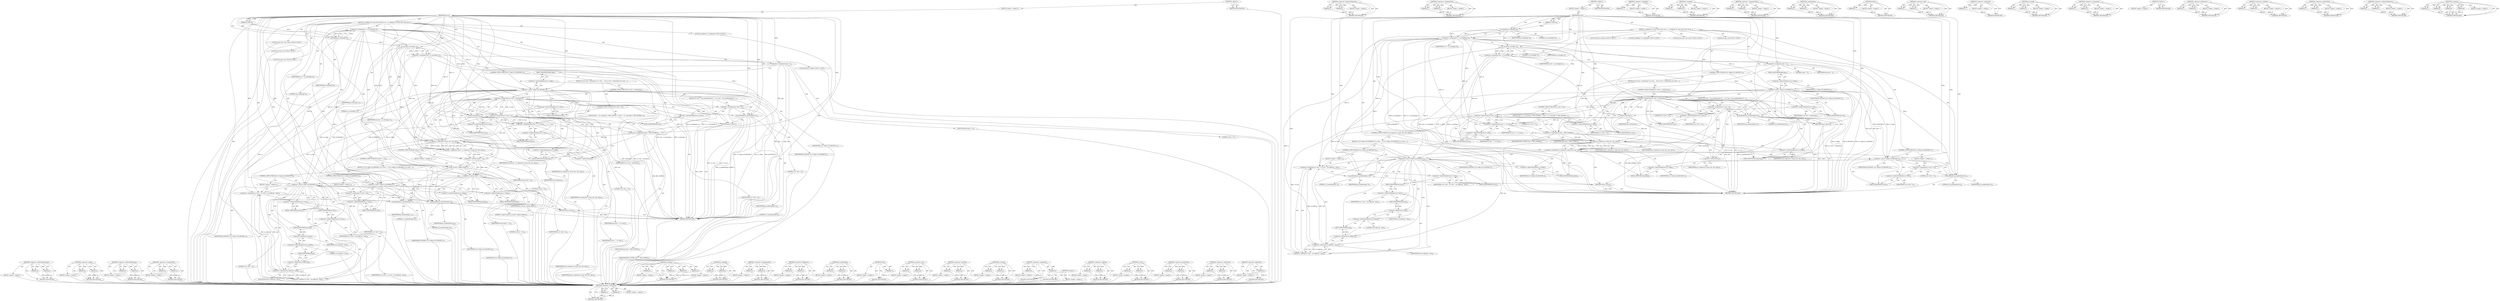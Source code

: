 digraph "&lt;operator&gt;.addressOf" {
vulnerable_215 [label=<(METHOD,&lt;operator&gt;.subtraction)>];
vulnerable_216 [label=<(PARAM,p1)>];
vulnerable_217 [label=<(PARAM,p2)>];
vulnerable_218 [label=<(BLOCK,&lt;empty&gt;,&lt;empty&gt;)>];
vulnerable_219 [label=<(METHOD_RETURN,ANY)>];
vulnerable_166 [label=<(METHOD,&lt;operator&gt;.indirectFieldAccess)>];
vulnerable_167 [label=<(PARAM,p1)>];
vulnerable_168 [label=<(PARAM,p2)>];
vulnerable_169 [label=<(BLOCK,&lt;empty&gt;,&lt;empty&gt;)>];
vulnerable_170 [label=<(METHOD_RETURN,ANY)>];
vulnerable_190 [label=<(METHOD,&lt;operators&gt;.assignmentOr)>];
vulnerable_191 [label=<(PARAM,p1)>];
vulnerable_192 [label=<(PARAM,p2)>];
vulnerable_193 [label=<(BLOCK,&lt;empty&gt;,&lt;empty&gt;)>];
vulnerable_194 [label=<(METHOD_RETURN,ANY)>];
vulnerable_6 [label=<(METHOD,&lt;global&gt;)<SUB>1</SUB>>];
vulnerable_7 [label=<(BLOCK,&lt;empty&gt;,&lt;empty&gt;)<SUB>1</SUB>>];
vulnerable_8 [label=<(METHOD,Rp_test)<SUB>1</SUB>>];
vulnerable_9 [label=<(PARAM,js_State *J)<SUB>1</SUB>>];
vulnerable_10 [label=<(BLOCK,{
 	js_Regexp *re;
 	const char *text;
 	int op...,{
 	js_Regexp *re;
 	const char *text;
 	int op...)<SUB>2</SUB>>];
vulnerable_11 [label="<(LOCAL,js_Regexp* re: js_Regexp*)<SUB>3</SUB>>"];
vulnerable_12 [label="<(LOCAL,const char* text: char*)<SUB>4</SUB>>"];
vulnerable_13 [label="<(LOCAL,int opts: int)<SUB>5</SUB>>"];
vulnerable_14 [label="<(LOCAL,Resub m: Resub)<SUB>6</SUB>>"];
vulnerable_15 [label=<(&lt;operator&gt;.assignment,re = js_toregexp(J, 0))<SUB>8</SUB>>];
vulnerable_16 [label=<(IDENTIFIER,re,re = js_toregexp(J, 0))<SUB>8</SUB>>];
vulnerable_17 [label=<(js_toregexp,js_toregexp(J, 0))<SUB>8</SUB>>];
vulnerable_18 [label=<(IDENTIFIER,J,js_toregexp(J, 0))<SUB>8</SUB>>];
vulnerable_19 [label=<(LITERAL,0,js_toregexp(J, 0))<SUB>8</SUB>>];
vulnerable_20 [label=<(&lt;operator&gt;.assignment,text = js_tostring(J, 1))<SUB>9</SUB>>];
vulnerable_21 [label=<(IDENTIFIER,text,text = js_tostring(J, 1))<SUB>9</SUB>>];
vulnerable_22 [label=<(js_tostring,js_tostring(J, 1))<SUB>9</SUB>>];
vulnerable_23 [label=<(IDENTIFIER,J,js_tostring(J, 1))<SUB>9</SUB>>];
vulnerable_24 [label=<(LITERAL,1,js_tostring(J, 1))<SUB>9</SUB>>];
vulnerable_25 [label=<(&lt;operator&gt;.assignment,opts = 0)<SUB>11</SUB>>];
vulnerable_26 [label=<(IDENTIFIER,opts,opts = 0)<SUB>11</SUB>>];
vulnerable_27 [label=<(LITERAL,0,opts = 0)<SUB>11</SUB>>];
vulnerable_28 [label=<(CONTROL_STRUCTURE,IF,if (re-&gt;flags &amp; JS_REGEXP_G))<SUB>12</SUB>>];
vulnerable_29 [label=<(&lt;operator&gt;.and,re-&gt;flags &amp; JS_REGEXP_G)<SUB>12</SUB>>];
vulnerable_30 [label=<(&lt;operator&gt;.indirectFieldAccess,re-&gt;flags)<SUB>12</SUB>>];
vulnerable_31 [label=<(IDENTIFIER,re,re-&gt;flags &amp; JS_REGEXP_G)<SUB>12</SUB>>];
vulnerable_32 [label=<(FIELD_IDENTIFIER,flags,flags)<SUB>12</SUB>>];
vulnerable_33 [label=<(IDENTIFIER,JS_REGEXP_G,re-&gt;flags &amp; JS_REGEXP_G)<SUB>12</SUB>>];
vulnerable_34 [label=<(BLOCK,{
		if (re-&gt;last &gt; strlen(text)) {
			re-&gt;last ...,{
		if (re-&gt;last &gt; strlen(text)) {
			re-&gt;last ...)<SUB>12</SUB>>];
vulnerable_35 [label=<(CONTROL_STRUCTURE,IF,if (re-&gt;last &gt; strlen(text)))<SUB>13</SUB>>];
vulnerable_36 [label=<(&lt;operator&gt;.greaterThan,re-&gt;last &gt; strlen(text))<SUB>13</SUB>>];
vulnerable_37 [label=<(&lt;operator&gt;.indirectFieldAccess,re-&gt;last)<SUB>13</SUB>>];
vulnerable_38 [label=<(IDENTIFIER,re,re-&gt;last &gt; strlen(text))<SUB>13</SUB>>];
vulnerable_39 [label=<(FIELD_IDENTIFIER,last,last)<SUB>13</SUB>>];
vulnerable_40 [label=<(strlen,strlen(text))<SUB>13</SUB>>];
vulnerable_41 [label=<(IDENTIFIER,text,strlen(text))<SUB>13</SUB>>];
vulnerable_42 [label=<(BLOCK,{
			re-&gt;last = 0;
			js_pushboolean(J, 0);
			...,{
			re-&gt;last = 0;
			js_pushboolean(J, 0);
			...)<SUB>13</SUB>>];
vulnerable_43 [label=<(&lt;operator&gt;.assignment,re-&gt;last = 0)<SUB>14</SUB>>];
vulnerable_44 [label=<(&lt;operator&gt;.indirectFieldAccess,re-&gt;last)<SUB>14</SUB>>];
vulnerable_45 [label=<(IDENTIFIER,re,re-&gt;last = 0)<SUB>14</SUB>>];
vulnerable_46 [label=<(FIELD_IDENTIFIER,last,last)<SUB>14</SUB>>];
vulnerable_47 [label=<(LITERAL,0,re-&gt;last = 0)<SUB>14</SUB>>];
vulnerable_48 [label=<(js_pushboolean,js_pushboolean(J, 0))<SUB>15</SUB>>];
vulnerable_49 [label=<(IDENTIFIER,J,js_pushboolean(J, 0))<SUB>15</SUB>>];
vulnerable_50 [label=<(LITERAL,0,js_pushboolean(J, 0))<SUB>15</SUB>>];
vulnerable_51 [label=<(RETURN,return;,return;)<SUB>16</SUB>>];
vulnerable_52 [label=<(CONTROL_STRUCTURE,IF,if (re-&gt;last &gt; 0))<SUB>18</SUB>>];
vulnerable_53 [label=<(&lt;operator&gt;.greaterThan,re-&gt;last &gt; 0)<SUB>18</SUB>>];
vulnerable_54 [label=<(&lt;operator&gt;.indirectFieldAccess,re-&gt;last)<SUB>18</SUB>>];
vulnerable_55 [label=<(IDENTIFIER,re,re-&gt;last &gt; 0)<SUB>18</SUB>>];
vulnerable_56 [label=<(FIELD_IDENTIFIER,last,last)<SUB>18</SUB>>];
vulnerable_57 [label=<(LITERAL,0,re-&gt;last &gt; 0)<SUB>18</SUB>>];
vulnerable_58 [label=<(BLOCK,{
			text += re-&gt;last;
			opts |= REG_NOTBOL;
 		},{
			text += re-&gt;last;
			opts |= REG_NOTBOL;
 		})<SUB>18</SUB>>];
vulnerable_59 [label=<(&lt;operator&gt;.assignmentPlus,text += re-&gt;last)<SUB>19</SUB>>];
vulnerable_60 [label=<(IDENTIFIER,text,text += re-&gt;last)<SUB>19</SUB>>];
vulnerable_61 [label=<(&lt;operator&gt;.indirectFieldAccess,re-&gt;last)<SUB>19</SUB>>];
vulnerable_62 [label=<(IDENTIFIER,re,text += re-&gt;last)<SUB>19</SUB>>];
vulnerable_63 [label=<(FIELD_IDENTIFIER,last,last)<SUB>19</SUB>>];
vulnerable_64 [label=<(&lt;operators&gt;.assignmentOr,opts |= REG_NOTBOL)<SUB>20</SUB>>];
vulnerable_65 [label=<(IDENTIFIER,opts,opts |= REG_NOTBOL)<SUB>20</SUB>>];
vulnerable_66 [label=<(IDENTIFIER,REG_NOTBOL,opts |= REG_NOTBOL)<SUB>20</SUB>>];
vulnerable_67 [label=<(CONTROL_STRUCTURE,IF,if (!js_regexec(re-&gt;prog, text, &amp;m, opts)))<SUB>24</SUB>>];
vulnerable_68 [label=<(&lt;operator&gt;.logicalNot,!js_regexec(re-&gt;prog, text, &amp;m, opts))<SUB>24</SUB>>];
vulnerable_69 [label=<(js_regexec,js_regexec(re-&gt;prog, text, &amp;m, opts))<SUB>24</SUB>>];
vulnerable_70 [label=<(&lt;operator&gt;.indirectFieldAccess,re-&gt;prog)<SUB>24</SUB>>];
vulnerable_71 [label=<(IDENTIFIER,re,js_regexec(re-&gt;prog, text, &amp;m, opts))<SUB>24</SUB>>];
vulnerable_72 [label=<(FIELD_IDENTIFIER,prog,prog)<SUB>24</SUB>>];
vulnerable_73 [label=<(IDENTIFIER,text,js_regexec(re-&gt;prog, text, &amp;m, opts))<SUB>24</SUB>>];
vulnerable_74 [label=<(&lt;operator&gt;.addressOf,&amp;m)<SUB>24</SUB>>];
vulnerable_75 [label=<(IDENTIFIER,m,js_regexec(re-&gt;prog, text, &amp;m, opts))<SUB>24</SUB>>];
vulnerable_76 [label=<(IDENTIFIER,opts,js_regexec(re-&gt;prog, text, &amp;m, opts))<SUB>24</SUB>>];
vulnerable_77 [label=<(BLOCK,{
 		if (re-&gt;flags &amp; JS_REGEXP_G)
 			re-&gt;last ...,{
 		if (re-&gt;flags &amp; JS_REGEXP_G)
 			re-&gt;last ...)<SUB>24</SUB>>];
vulnerable_78 [label=<(CONTROL_STRUCTURE,IF,if (re-&gt;flags &amp; JS_REGEXP_G))<SUB>25</SUB>>];
vulnerable_79 [label=<(&lt;operator&gt;.and,re-&gt;flags &amp; JS_REGEXP_G)<SUB>25</SUB>>];
vulnerable_80 [label=<(&lt;operator&gt;.indirectFieldAccess,re-&gt;flags)<SUB>25</SUB>>];
vulnerable_81 [label=<(IDENTIFIER,re,re-&gt;flags &amp; JS_REGEXP_G)<SUB>25</SUB>>];
vulnerable_82 [label=<(FIELD_IDENTIFIER,flags,flags)<SUB>25</SUB>>];
vulnerable_83 [label=<(IDENTIFIER,JS_REGEXP_G,re-&gt;flags &amp; JS_REGEXP_G)<SUB>25</SUB>>];
vulnerable_84 [label=<(BLOCK,&lt;empty&gt;,&lt;empty&gt;)<SUB>26</SUB>>];
vulnerable_85 [label=<(&lt;operator&gt;.assignment,re-&gt;last = re-&gt;last + (m.sub[0].ep - text))<SUB>26</SUB>>];
vulnerable_86 [label=<(&lt;operator&gt;.indirectFieldAccess,re-&gt;last)<SUB>26</SUB>>];
vulnerable_87 [label=<(IDENTIFIER,re,re-&gt;last = re-&gt;last + (m.sub[0].ep - text))<SUB>26</SUB>>];
vulnerable_88 [label=<(FIELD_IDENTIFIER,last,last)<SUB>26</SUB>>];
vulnerable_89 [label=<(&lt;operator&gt;.addition,re-&gt;last + (m.sub[0].ep - text))<SUB>26</SUB>>];
vulnerable_90 [label=<(&lt;operator&gt;.indirectFieldAccess,re-&gt;last)<SUB>26</SUB>>];
vulnerable_91 [label=<(IDENTIFIER,re,re-&gt;last + (m.sub[0].ep - text))<SUB>26</SUB>>];
vulnerable_92 [label=<(FIELD_IDENTIFIER,last,last)<SUB>26</SUB>>];
vulnerable_93 [label=<(&lt;operator&gt;.subtraction,m.sub[0].ep - text)<SUB>26</SUB>>];
vulnerable_94 [label=<(&lt;operator&gt;.fieldAccess,m.sub[0].ep)<SUB>26</SUB>>];
vulnerable_95 [label=<(&lt;operator&gt;.indirectIndexAccess,m.sub[0])<SUB>26</SUB>>];
vulnerable_96 [label=<(&lt;operator&gt;.fieldAccess,m.sub)<SUB>26</SUB>>];
vulnerable_97 [label=<(IDENTIFIER,m,m.sub[0].ep - text)<SUB>26</SUB>>];
vulnerable_98 [label=<(FIELD_IDENTIFIER,sub,sub)<SUB>26</SUB>>];
vulnerable_99 [label=<(LITERAL,0,m.sub[0].ep - text)<SUB>26</SUB>>];
vulnerable_100 [label=<(FIELD_IDENTIFIER,ep,ep)<SUB>26</SUB>>];
vulnerable_101 [label=<(IDENTIFIER,text,m.sub[0].ep - text)<SUB>26</SUB>>];
vulnerable_102 [label=<(js_pushboolean,js_pushboolean(J, 1))<SUB>27</SUB>>];
vulnerable_103 [label=<(IDENTIFIER,J,js_pushboolean(J, 1))<SUB>27</SUB>>];
vulnerable_104 [label=<(LITERAL,1,js_pushboolean(J, 1))<SUB>27</SUB>>];
vulnerable_105 [label=<(RETURN,return;,return;)<SUB>28</SUB>>];
vulnerable_106 [label=<(CONTROL_STRUCTURE,IF,if (re-&gt;flags &amp; JS_REGEXP_G))<SUB>31</SUB>>];
vulnerable_107 [label=<(&lt;operator&gt;.and,re-&gt;flags &amp; JS_REGEXP_G)<SUB>31</SUB>>];
vulnerable_108 [label=<(&lt;operator&gt;.indirectFieldAccess,re-&gt;flags)<SUB>31</SUB>>];
vulnerable_109 [label=<(IDENTIFIER,re,re-&gt;flags &amp; JS_REGEXP_G)<SUB>31</SUB>>];
vulnerable_110 [label=<(FIELD_IDENTIFIER,flags,flags)<SUB>31</SUB>>];
vulnerable_111 [label=<(IDENTIFIER,JS_REGEXP_G,re-&gt;flags &amp; JS_REGEXP_G)<SUB>31</SUB>>];
vulnerable_112 [label=<(BLOCK,&lt;empty&gt;,&lt;empty&gt;)<SUB>32</SUB>>];
vulnerable_113 [label=<(&lt;operator&gt;.assignment,re-&gt;last = 0)<SUB>32</SUB>>];
vulnerable_114 [label=<(&lt;operator&gt;.indirectFieldAccess,re-&gt;last)<SUB>32</SUB>>];
vulnerable_115 [label=<(IDENTIFIER,re,re-&gt;last = 0)<SUB>32</SUB>>];
vulnerable_116 [label=<(FIELD_IDENTIFIER,last,last)<SUB>32</SUB>>];
vulnerable_117 [label=<(LITERAL,0,re-&gt;last = 0)<SUB>32</SUB>>];
vulnerable_118 [label=<(js_pushboolean,js_pushboolean(J, 0))<SUB>34</SUB>>];
vulnerable_119 [label=<(IDENTIFIER,J,js_pushboolean(J, 0))<SUB>34</SUB>>];
vulnerable_120 [label=<(LITERAL,0,js_pushboolean(J, 0))<SUB>34</SUB>>];
vulnerable_121 [label=<(METHOD_RETURN,void)<SUB>1</SUB>>];
vulnerable_123 [label=<(METHOD_RETURN,ANY)<SUB>1</SUB>>];
vulnerable_195 [label=<(METHOD,&lt;operator&gt;.logicalNot)>];
vulnerable_196 [label=<(PARAM,p1)>];
vulnerable_197 [label=<(BLOCK,&lt;empty&gt;,&lt;empty&gt;)>];
vulnerable_198 [label=<(METHOD_RETURN,ANY)>];
vulnerable_151 [label=<(METHOD,js_toregexp)>];
vulnerable_152 [label=<(PARAM,p1)>];
vulnerable_153 [label=<(PARAM,p2)>];
vulnerable_154 [label=<(BLOCK,&lt;empty&gt;,&lt;empty&gt;)>];
vulnerable_155 [label=<(METHOD_RETURN,ANY)>];
vulnerable_185 [label=<(METHOD,&lt;operator&gt;.assignmentPlus)>];
vulnerable_186 [label=<(PARAM,p1)>];
vulnerable_187 [label=<(PARAM,p2)>];
vulnerable_188 [label=<(BLOCK,&lt;empty&gt;,&lt;empty&gt;)>];
vulnerable_189 [label=<(METHOD_RETURN,ANY)>];
vulnerable_180 [label=<(METHOD,js_pushboolean)>];
vulnerable_181 [label=<(PARAM,p1)>];
vulnerable_182 [label=<(PARAM,p2)>];
vulnerable_183 [label=<(BLOCK,&lt;empty&gt;,&lt;empty&gt;)>];
vulnerable_184 [label=<(METHOD_RETURN,ANY)>];
vulnerable_176 [label=<(METHOD,strlen)>];
vulnerable_177 [label=<(PARAM,p1)>];
vulnerable_178 [label=<(BLOCK,&lt;empty&gt;,&lt;empty&gt;)>];
vulnerable_179 [label=<(METHOD_RETURN,ANY)>];
vulnerable_161 [label=<(METHOD,&lt;operator&gt;.and)>];
vulnerable_162 [label=<(PARAM,p1)>];
vulnerable_163 [label=<(PARAM,p2)>];
vulnerable_164 [label=<(BLOCK,&lt;empty&gt;,&lt;empty&gt;)>];
vulnerable_165 [label=<(METHOD_RETURN,ANY)>];
vulnerable_206 [label=<(METHOD,&lt;operator&gt;.addressOf)>];
vulnerable_207 [label=<(PARAM,p1)>];
vulnerable_208 [label=<(BLOCK,&lt;empty&gt;,&lt;empty&gt;)>];
vulnerable_209 [label=<(METHOD_RETURN,ANY)>];
vulnerable_156 [label=<(METHOD,js_tostring)>];
vulnerable_157 [label=<(PARAM,p1)>];
vulnerable_158 [label=<(PARAM,p2)>];
vulnerable_159 [label=<(BLOCK,&lt;empty&gt;,&lt;empty&gt;)>];
vulnerable_160 [label=<(METHOD_RETURN,ANY)>];
vulnerable_146 [label=<(METHOD,&lt;operator&gt;.assignment)>];
vulnerable_147 [label=<(PARAM,p1)>];
vulnerable_148 [label=<(PARAM,p2)>];
vulnerable_149 [label=<(BLOCK,&lt;empty&gt;,&lt;empty&gt;)>];
vulnerable_150 [label=<(METHOD_RETURN,ANY)>];
vulnerable_140 [label=<(METHOD,&lt;global&gt;)<SUB>1</SUB>>];
vulnerable_141 [label=<(BLOCK,&lt;empty&gt;,&lt;empty&gt;)>];
vulnerable_142 [label=<(METHOD_RETURN,ANY)>];
vulnerable_220 [label=<(METHOD,&lt;operator&gt;.fieldAccess)>];
vulnerable_221 [label=<(PARAM,p1)>];
vulnerable_222 [label=<(PARAM,p2)>];
vulnerable_223 [label=<(BLOCK,&lt;empty&gt;,&lt;empty&gt;)>];
vulnerable_224 [label=<(METHOD_RETURN,ANY)>];
vulnerable_210 [label=<(METHOD,&lt;operator&gt;.addition)>];
vulnerable_211 [label=<(PARAM,p1)>];
vulnerable_212 [label=<(PARAM,p2)>];
vulnerable_213 [label=<(BLOCK,&lt;empty&gt;,&lt;empty&gt;)>];
vulnerable_214 [label=<(METHOD_RETURN,ANY)>];
vulnerable_171 [label=<(METHOD,&lt;operator&gt;.greaterThan)>];
vulnerable_172 [label=<(PARAM,p1)>];
vulnerable_173 [label=<(PARAM,p2)>];
vulnerable_174 [label=<(BLOCK,&lt;empty&gt;,&lt;empty&gt;)>];
vulnerable_175 [label=<(METHOD_RETURN,ANY)>];
vulnerable_225 [label=<(METHOD,&lt;operator&gt;.indirectIndexAccess)>];
vulnerable_226 [label=<(PARAM,p1)>];
vulnerable_227 [label=<(PARAM,p2)>];
vulnerable_228 [label=<(BLOCK,&lt;empty&gt;,&lt;empty&gt;)>];
vulnerable_229 [label=<(METHOD_RETURN,ANY)>];
vulnerable_199 [label=<(METHOD,js_regexec)>];
vulnerable_200 [label=<(PARAM,p1)>];
vulnerable_201 [label=<(PARAM,p2)>];
vulnerable_202 [label=<(PARAM,p3)>];
vulnerable_203 [label=<(PARAM,p4)>];
vulnerable_204 [label=<(BLOCK,&lt;empty&gt;,&lt;empty&gt;)>];
vulnerable_205 [label=<(METHOD_RETURN,ANY)>];
fixed_251 [label=<(METHOD,&lt;operator&gt;.indirectIndexAccess)>];
fixed_252 [label=<(PARAM,p1)>];
fixed_253 [label=<(PARAM,p2)>];
fixed_254 [label=<(BLOCK,&lt;empty&gt;,&lt;empty&gt;)>];
fixed_255 [label=<(METHOD_RETURN,ANY)>];
fixed_231 [label=<(METHOD,&lt;operator&gt;.equals)>];
fixed_232 [label=<(PARAM,p1)>];
fixed_233 [label=<(PARAM,p2)>];
fixed_234 [label=<(BLOCK,&lt;empty&gt;,&lt;empty&gt;)>];
fixed_235 [label=<(METHOD_RETURN,ANY)>];
fixed_181 [label=<(METHOD,&lt;operator&gt;.indirectFieldAccess)>];
fixed_182 [label=<(PARAM,p1)>];
fixed_183 [label=<(PARAM,p2)>];
fixed_184 [label=<(BLOCK,&lt;empty&gt;,&lt;empty&gt;)>];
fixed_185 [label=<(METHOD_RETURN,ANY)>];
fixed_205 [label=<(METHOD,&lt;operators&gt;.assignmentOr)>];
fixed_206 [label=<(PARAM,p1)>];
fixed_207 [label=<(PARAM,p2)>];
fixed_208 [label=<(BLOCK,&lt;empty&gt;,&lt;empty&gt;)>];
fixed_209 [label=<(METHOD_RETURN,ANY)>];
fixed_6 [label=<(METHOD,&lt;global&gt;)<SUB>1</SUB>>];
fixed_7 [label=<(BLOCK,&lt;empty&gt;,&lt;empty&gt;)<SUB>1</SUB>>];
fixed_8 [label=<(METHOD,Rp_test)<SUB>1</SUB>>];
fixed_9 [label=<(PARAM,js_State *J)<SUB>1</SUB>>];
fixed_10 [label=<(BLOCK,{
 	js_Regexp *re;
 	const char *text;
	int res...,{
 	js_Regexp *re;
 	const char *text;
	int res...)<SUB>2</SUB>>];
fixed_11 [label="<(LOCAL,js_Regexp* re: js_Regexp*)<SUB>3</SUB>>"];
fixed_12 [label="<(LOCAL,const char* text: char*)<SUB>4</SUB>>"];
fixed_13 [label="<(LOCAL,int result: int)<SUB>5</SUB>>"];
fixed_14 [label="<(LOCAL,int opts: int)<SUB>6</SUB>>"];
fixed_15 [label="<(LOCAL,Resub m: Resub)<SUB>7</SUB>>"];
fixed_16 [label=<(&lt;operator&gt;.assignment,re = js_toregexp(J, 0))<SUB>9</SUB>>];
fixed_17 [label=<(IDENTIFIER,re,re = js_toregexp(J, 0))<SUB>9</SUB>>];
fixed_18 [label=<(js_toregexp,js_toregexp(J, 0))<SUB>9</SUB>>];
fixed_19 [label=<(IDENTIFIER,J,js_toregexp(J, 0))<SUB>9</SUB>>];
fixed_20 [label=<(LITERAL,0,js_toregexp(J, 0))<SUB>9</SUB>>];
fixed_21 [label=<(&lt;operator&gt;.assignment,text = js_tostring(J, 1))<SUB>10</SUB>>];
fixed_22 [label=<(IDENTIFIER,text,text = js_tostring(J, 1))<SUB>10</SUB>>];
fixed_23 [label=<(js_tostring,js_tostring(J, 1))<SUB>10</SUB>>];
fixed_24 [label=<(IDENTIFIER,J,js_tostring(J, 1))<SUB>10</SUB>>];
fixed_25 [label=<(LITERAL,1,js_tostring(J, 1))<SUB>10</SUB>>];
fixed_26 [label=<(&lt;operator&gt;.assignment,opts = 0)<SUB>12</SUB>>];
fixed_27 [label=<(IDENTIFIER,opts,opts = 0)<SUB>12</SUB>>];
fixed_28 [label=<(LITERAL,0,opts = 0)<SUB>12</SUB>>];
fixed_29 [label=<(CONTROL_STRUCTURE,IF,if (re-&gt;flags &amp; JS_REGEXP_G))<SUB>13</SUB>>];
fixed_30 [label=<(&lt;operator&gt;.and,re-&gt;flags &amp; JS_REGEXP_G)<SUB>13</SUB>>];
fixed_31 [label=<(&lt;operator&gt;.indirectFieldAccess,re-&gt;flags)<SUB>13</SUB>>];
fixed_32 [label=<(IDENTIFIER,re,re-&gt;flags &amp; JS_REGEXP_G)<SUB>13</SUB>>];
fixed_33 [label=<(FIELD_IDENTIFIER,flags,flags)<SUB>13</SUB>>];
fixed_34 [label=<(IDENTIFIER,JS_REGEXP_G,re-&gt;flags &amp; JS_REGEXP_G)<SUB>13</SUB>>];
fixed_35 [label=<(BLOCK,{
		if (re-&gt;last &gt; strlen(text)) {
			re-&gt;last ...,{
		if (re-&gt;last &gt; strlen(text)) {
			re-&gt;last ...)<SUB>13</SUB>>];
fixed_36 [label=<(CONTROL_STRUCTURE,IF,if (re-&gt;last &gt; strlen(text)))<SUB>14</SUB>>];
fixed_37 [label=<(&lt;operator&gt;.greaterThan,re-&gt;last &gt; strlen(text))<SUB>14</SUB>>];
fixed_38 [label=<(&lt;operator&gt;.indirectFieldAccess,re-&gt;last)<SUB>14</SUB>>];
fixed_39 [label=<(IDENTIFIER,re,re-&gt;last &gt; strlen(text))<SUB>14</SUB>>];
fixed_40 [label=<(FIELD_IDENTIFIER,last,last)<SUB>14</SUB>>];
fixed_41 [label=<(strlen,strlen(text))<SUB>14</SUB>>];
fixed_42 [label=<(IDENTIFIER,text,strlen(text))<SUB>14</SUB>>];
fixed_43 [label=<(BLOCK,{
			re-&gt;last = 0;
			js_pushboolean(J, 0);
			...,{
			re-&gt;last = 0;
			js_pushboolean(J, 0);
			...)<SUB>14</SUB>>];
fixed_44 [label=<(&lt;operator&gt;.assignment,re-&gt;last = 0)<SUB>15</SUB>>];
fixed_45 [label=<(&lt;operator&gt;.indirectFieldAccess,re-&gt;last)<SUB>15</SUB>>];
fixed_46 [label=<(IDENTIFIER,re,re-&gt;last = 0)<SUB>15</SUB>>];
fixed_47 [label=<(FIELD_IDENTIFIER,last,last)<SUB>15</SUB>>];
fixed_48 [label=<(LITERAL,0,re-&gt;last = 0)<SUB>15</SUB>>];
fixed_49 [label=<(js_pushboolean,js_pushboolean(J, 0))<SUB>16</SUB>>];
fixed_50 [label=<(IDENTIFIER,J,js_pushboolean(J, 0))<SUB>16</SUB>>];
fixed_51 [label=<(LITERAL,0,js_pushboolean(J, 0))<SUB>16</SUB>>];
fixed_52 [label=<(RETURN,return;,return;)<SUB>17</SUB>>];
fixed_53 [label=<(CONTROL_STRUCTURE,IF,if (re-&gt;last &gt; 0))<SUB>19</SUB>>];
fixed_54 [label=<(&lt;operator&gt;.greaterThan,re-&gt;last &gt; 0)<SUB>19</SUB>>];
fixed_55 [label=<(&lt;operator&gt;.indirectFieldAccess,re-&gt;last)<SUB>19</SUB>>];
fixed_56 [label=<(IDENTIFIER,re,re-&gt;last &gt; 0)<SUB>19</SUB>>];
fixed_57 [label=<(FIELD_IDENTIFIER,last,last)<SUB>19</SUB>>];
fixed_58 [label=<(LITERAL,0,re-&gt;last &gt; 0)<SUB>19</SUB>>];
fixed_59 [label=<(BLOCK,{
			text += re-&gt;last;
			opts |= REG_NOTBOL;
 		},{
			text += re-&gt;last;
			opts |= REG_NOTBOL;
 		})<SUB>19</SUB>>];
fixed_60 [label=<(&lt;operator&gt;.assignmentPlus,text += re-&gt;last)<SUB>20</SUB>>];
fixed_61 [label=<(IDENTIFIER,text,text += re-&gt;last)<SUB>20</SUB>>];
fixed_62 [label=<(&lt;operator&gt;.indirectFieldAccess,re-&gt;last)<SUB>20</SUB>>];
fixed_63 [label=<(IDENTIFIER,re,text += re-&gt;last)<SUB>20</SUB>>];
fixed_64 [label=<(FIELD_IDENTIFIER,last,last)<SUB>20</SUB>>];
fixed_65 [label=<(&lt;operators&gt;.assignmentOr,opts |= REG_NOTBOL)<SUB>21</SUB>>];
fixed_66 [label=<(IDENTIFIER,opts,opts |= REG_NOTBOL)<SUB>21</SUB>>];
fixed_67 [label=<(IDENTIFIER,REG_NOTBOL,opts |= REG_NOTBOL)<SUB>21</SUB>>];
fixed_68 [label=<(&lt;operator&gt;.assignment,result = js_regexec(re-&gt;prog, text, &amp;m, opts))<SUB>25</SUB>>];
fixed_69 [label=<(IDENTIFIER,result,result = js_regexec(re-&gt;prog, text, &amp;m, opts))<SUB>25</SUB>>];
fixed_70 [label=<(js_regexec,js_regexec(re-&gt;prog, text, &amp;m, opts))<SUB>25</SUB>>];
fixed_71 [label=<(&lt;operator&gt;.indirectFieldAccess,re-&gt;prog)<SUB>25</SUB>>];
fixed_72 [label=<(IDENTIFIER,re,js_regexec(re-&gt;prog, text, &amp;m, opts))<SUB>25</SUB>>];
fixed_73 [label=<(FIELD_IDENTIFIER,prog,prog)<SUB>25</SUB>>];
fixed_74 [label=<(IDENTIFIER,text,js_regexec(re-&gt;prog, text, &amp;m, opts))<SUB>25</SUB>>];
fixed_75 [label=<(&lt;operator&gt;.addressOf,&amp;m)<SUB>25</SUB>>];
fixed_76 [label=<(IDENTIFIER,m,js_regexec(re-&gt;prog, text, &amp;m, opts))<SUB>25</SUB>>];
fixed_77 [label=<(IDENTIFIER,opts,js_regexec(re-&gt;prog, text, &amp;m, opts))<SUB>25</SUB>>];
fixed_78 [label=<(CONTROL_STRUCTURE,IF,if (result &lt; 0))<SUB>26</SUB>>];
fixed_79 [label=<(&lt;operator&gt;.lessThan,result &lt; 0)<SUB>26</SUB>>];
fixed_80 [label=<(IDENTIFIER,result,result &lt; 0)<SUB>26</SUB>>];
fixed_81 [label=<(LITERAL,0,result &lt; 0)<SUB>26</SUB>>];
fixed_82 [label=<(BLOCK,&lt;empty&gt;,&lt;empty&gt;)<SUB>27</SUB>>];
fixed_83 [label=<(js_error,js_error(J, &quot;regexec failed&quot;))<SUB>27</SUB>>];
fixed_84 [label=<(IDENTIFIER,J,js_error(J, &quot;regexec failed&quot;))<SUB>27</SUB>>];
fixed_85 [label=<(LITERAL,&quot;regexec failed&quot;,js_error(J, &quot;regexec failed&quot;))<SUB>27</SUB>>];
fixed_86 [label=<(CONTROL_STRUCTURE,IF,if (result == 0))<SUB>28</SUB>>];
fixed_87 [label=<(&lt;operator&gt;.equals,result == 0)<SUB>28</SUB>>];
fixed_88 [label=<(IDENTIFIER,result,result == 0)<SUB>28</SUB>>];
fixed_89 [label=<(LITERAL,0,result == 0)<SUB>28</SUB>>];
fixed_90 [label=<(BLOCK,{
 		if (re-&gt;flags &amp; JS_REGEXP_G)
 			re-&gt;last ...,{
 		if (re-&gt;flags &amp; JS_REGEXP_G)
 			re-&gt;last ...)<SUB>28</SUB>>];
fixed_91 [label=<(CONTROL_STRUCTURE,IF,if (re-&gt;flags &amp; JS_REGEXP_G))<SUB>29</SUB>>];
fixed_92 [label=<(&lt;operator&gt;.and,re-&gt;flags &amp; JS_REGEXP_G)<SUB>29</SUB>>];
fixed_93 [label=<(&lt;operator&gt;.indirectFieldAccess,re-&gt;flags)<SUB>29</SUB>>];
fixed_94 [label=<(IDENTIFIER,re,re-&gt;flags &amp; JS_REGEXP_G)<SUB>29</SUB>>];
fixed_95 [label=<(FIELD_IDENTIFIER,flags,flags)<SUB>29</SUB>>];
fixed_96 [label=<(IDENTIFIER,JS_REGEXP_G,re-&gt;flags &amp; JS_REGEXP_G)<SUB>29</SUB>>];
fixed_97 [label=<(BLOCK,&lt;empty&gt;,&lt;empty&gt;)<SUB>30</SUB>>];
fixed_98 [label=<(&lt;operator&gt;.assignment,re-&gt;last = re-&gt;last + (m.sub[0].ep - text))<SUB>30</SUB>>];
fixed_99 [label=<(&lt;operator&gt;.indirectFieldAccess,re-&gt;last)<SUB>30</SUB>>];
fixed_100 [label=<(IDENTIFIER,re,re-&gt;last = re-&gt;last + (m.sub[0].ep - text))<SUB>30</SUB>>];
fixed_101 [label=<(FIELD_IDENTIFIER,last,last)<SUB>30</SUB>>];
fixed_102 [label=<(&lt;operator&gt;.addition,re-&gt;last + (m.sub[0].ep - text))<SUB>30</SUB>>];
fixed_103 [label=<(&lt;operator&gt;.indirectFieldAccess,re-&gt;last)<SUB>30</SUB>>];
fixed_104 [label=<(IDENTIFIER,re,re-&gt;last + (m.sub[0].ep - text))<SUB>30</SUB>>];
fixed_105 [label=<(FIELD_IDENTIFIER,last,last)<SUB>30</SUB>>];
fixed_106 [label=<(&lt;operator&gt;.subtraction,m.sub[0].ep - text)<SUB>30</SUB>>];
fixed_107 [label=<(&lt;operator&gt;.fieldAccess,m.sub[0].ep)<SUB>30</SUB>>];
fixed_108 [label=<(&lt;operator&gt;.indirectIndexAccess,m.sub[0])<SUB>30</SUB>>];
fixed_109 [label=<(&lt;operator&gt;.fieldAccess,m.sub)<SUB>30</SUB>>];
fixed_110 [label=<(IDENTIFIER,m,m.sub[0].ep - text)<SUB>30</SUB>>];
fixed_111 [label=<(FIELD_IDENTIFIER,sub,sub)<SUB>30</SUB>>];
fixed_112 [label=<(LITERAL,0,m.sub[0].ep - text)<SUB>30</SUB>>];
fixed_113 [label=<(FIELD_IDENTIFIER,ep,ep)<SUB>30</SUB>>];
fixed_114 [label=<(IDENTIFIER,text,m.sub[0].ep - text)<SUB>30</SUB>>];
fixed_115 [label=<(js_pushboolean,js_pushboolean(J, 1))<SUB>31</SUB>>];
fixed_116 [label=<(IDENTIFIER,J,js_pushboolean(J, 1))<SUB>31</SUB>>];
fixed_117 [label=<(LITERAL,1,js_pushboolean(J, 1))<SUB>31</SUB>>];
fixed_118 [label=<(RETURN,return;,return;)<SUB>32</SUB>>];
fixed_119 [label=<(CONTROL_STRUCTURE,IF,if (re-&gt;flags &amp; JS_REGEXP_G))<SUB>35</SUB>>];
fixed_120 [label=<(&lt;operator&gt;.and,re-&gt;flags &amp; JS_REGEXP_G)<SUB>35</SUB>>];
fixed_121 [label=<(&lt;operator&gt;.indirectFieldAccess,re-&gt;flags)<SUB>35</SUB>>];
fixed_122 [label=<(IDENTIFIER,re,re-&gt;flags &amp; JS_REGEXP_G)<SUB>35</SUB>>];
fixed_123 [label=<(FIELD_IDENTIFIER,flags,flags)<SUB>35</SUB>>];
fixed_124 [label=<(IDENTIFIER,JS_REGEXP_G,re-&gt;flags &amp; JS_REGEXP_G)<SUB>35</SUB>>];
fixed_125 [label=<(BLOCK,&lt;empty&gt;,&lt;empty&gt;)<SUB>36</SUB>>];
fixed_126 [label=<(&lt;operator&gt;.assignment,re-&gt;last = 0)<SUB>36</SUB>>];
fixed_127 [label=<(&lt;operator&gt;.indirectFieldAccess,re-&gt;last)<SUB>36</SUB>>];
fixed_128 [label=<(IDENTIFIER,re,re-&gt;last = 0)<SUB>36</SUB>>];
fixed_129 [label=<(FIELD_IDENTIFIER,last,last)<SUB>36</SUB>>];
fixed_130 [label=<(LITERAL,0,re-&gt;last = 0)<SUB>36</SUB>>];
fixed_131 [label=<(js_pushboolean,js_pushboolean(J, 0))<SUB>38</SUB>>];
fixed_132 [label=<(IDENTIFIER,J,js_pushboolean(J, 0))<SUB>38</SUB>>];
fixed_133 [label=<(LITERAL,0,js_pushboolean(J, 0))<SUB>38</SUB>>];
fixed_134 [label=<(METHOD_RETURN,void)<SUB>1</SUB>>];
fixed_136 [label=<(METHOD_RETURN,ANY)<SUB>1</SUB>>];
fixed_210 [label=<(METHOD,js_regexec)>];
fixed_211 [label=<(PARAM,p1)>];
fixed_212 [label=<(PARAM,p2)>];
fixed_213 [label=<(PARAM,p3)>];
fixed_214 [label=<(PARAM,p4)>];
fixed_215 [label=<(BLOCK,&lt;empty&gt;,&lt;empty&gt;)>];
fixed_216 [label=<(METHOD_RETURN,ANY)>];
fixed_166 [label=<(METHOD,js_toregexp)>];
fixed_167 [label=<(PARAM,p1)>];
fixed_168 [label=<(PARAM,p2)>];
fixed_169 [label=<(BLOCK,&lt;empty&gt;,&lt;empty&gt;)>];
fixed_170 [label=<(METHOD_RETURN,ANY)>];
fixed_200 [label=<(METHOD,&lt;operator&gt;.assignmentPlus)>];
fixed_201 [label=<(PARAM,p1)>];
fixed_202 [label=<(PARAM,p2)>];
fixed_203 [label=<(BLOCK,&lt;empty&gt;,&lt;empty&gt;)>];
fixed_204 [label=<(METHOD_RETURN,ANY)>];
fixed_246 [label=<(METHOD,&lt;operator&gt;.fieldAccess)>];
fixed_247 [label=<(PARAM,p1)>];
fixed_248 [label=<(PARAM,p2)>];
fixed_249 [label=<(BLOCK,&lt;empty&gt;,&lt;empty&gt;)>];
fixed_250 [label=<(METHOD_RETURN,ANY)>];
fixed_195 [label=<(METHOD,js_pushboolean)>];
fixed_196 [label=<(PARAM,p1)>];
fixed_197 [label=<(PARAM,p2)>];
fixed_198 [label=<(BLOCK,&lt;empty&gt;,&lt;empty&gt;)>];
fixed_199 [label=<(METHOD_RETURN,ANY)>];
fixed_191 [label=<(METHOD,strlen)>];
fixed_192 [label=<(PARAM,p1)>];
fixed_193 [label=<(BLOCK,&lt;empty&gt;,&lt;empty&gt;)>];
fixed_194 [label=<(METHOD_RETURN,ANY)>];
fixed_176 [label=<(METHOD,&lt;operator&gt;.and)>];
fixed_177 [label=<(PARAM,p1)>];
fixed_178 [label=<(PARAM,p2)>];
fixed_179 [label=<(BLOCK,&lt;empty&gt;,&lt;empty&gt;)>];
fixed_180 [label=<(METHOD_RETURN,ANY)>];
fixed_221 [label=<(METHOD,&lt;operator&gt;.lessThan)>];
fixed_222 [label=<(PARAM,p1)>];
fixed_223 [label=<(PARAM,p2)>];
fixed_224 [label=<(BLOCK,&lt;empty&gt;,&lt;empty&gt;)>];
fixed_225 [label=<(METHOD_RETURN,ANY)>];
fixed_171 [label=<(METHOD,js_tostring)>];
fixed_172 [label=<(PARAM,p1)>];
fixed_173 [label=<(PARAM,p2)>];
fixed_174 [label=<(BLOCK,&lt;empty&gt;,&lt;empty&gt;)>];
fixed_175 [label=<(METHOD_RETURN,ANY)>];
fixed_161 [label=<(METHOD,&lt;operator&gt;.assignment)>];
fixed_162 [label=<(PARAM,p1)>];
fixed_163 [label=<(PARAM,p2)>];
fixed_164 [label=<(BLOCK,&lt;empty&gt;,&lt;empty&gt;)>];
fixed_165 [label=<(METHOD_RETURN,ANY)>];
fixed_155 [label=<(METHOD,&lt;global&gt;)<SUB>1</SUB>>];
fixed_156 [label=<(BLOCK,&lt;empty&gt;,&lt;empty&gt;)>];
fixed_157 [label=<(METHOD_RETURN,ANY)>];
fixed_236 [label=<(METHOD,&lt;operator&gt;.addition)>];
fixed_237 [label=<(PARAM,p1)>];
fixed_238 [label=<(PARAM,p2)>];
fixed_239 [label=<(BLOCK,&lt;empty&gt;,&lt;empty&gt;)>];
fixed_240 [label=<(METHOD_RETURN,ANY)>];
fixed_226 [label=<(METHOD,js_error)>];
fixed_227 [label=<(PARAM,p1)>];
fixed_228 [label=<(PARAM,p2)>];
fixed_229 [label=<(BLOCK,&lt;empty&gt;,&lt;empty&gt;)>];
fixed_230 [label=<(METHOD_RETURN,ANY)>];
fixed_186 [label=<(METHOD,&lt;operator&gt;.greaterThan)>];
fixed_187 [label=<(PARAM,p1)>];
fixed_188 [label=<(PARAM,p2)>];
fixed_189 [label=<(BLOCK,&lt;empty&gt;,&lt;empty&gt;)>];
fixed_190 [label=<(METHOD_RETURN,ANY)>];
fixed_241 [label=<(METHOD,&lt;operator&gt;.subtraction)>];
fixed_242 [label=<(PARAM,p1)>];
fixed_243 [label=<(PARAM,p2)>];
fixed_244 [label=<(BLOCK,&lt;empty&gt;,&lt;empty&gt;)>];
fixed_245 [label=<(METHOD_RETURN,ANY)>];
fixed_217 [label=<(METHOD,&lt;operator&gt;.addressOf)>];
fixed_218 [label=<(PARAM,p1)>];
fixed_219 [label=<(BLOCK,&lt;empty&gt;,&lt;empty&gt;)>];
fixed_220 [label=<(METHOD_RETURN,ANY)>];
vulnerable_215 -> vulnerable_216  [key=0, label="AST: "];
vulnerable_215 -> vulnerable_216  [key=1, label="DDG: "];
vulnerable_215 -> vulnerable_218  [key=0, label="AST: "];
vulnerable_215 -> vulnerable_217  [key=0, label="AST: "];
vulnerable_215 -> vulnerable_217  [key=1, label="DDG: "];
vulnerable_215 -> vulnerable_219  [key=0, label="AST: "];
vulnerable_215 -> vulnerable_219  [key=1, label="CFG: "];
vulnerable_216 -> vulnerable_219  [key=0, label="DDG: p1"];
vulnerable_217 -> vulnerable_219  [key=0, label="DDG: p2"];
vulnerable_166 -> vulnerable_167  [key=0, label="AST: "];
vulnerable_166 -> vulnerable_167  [key=1, label="DDG: "];
vulnerable_166 -> vulnerable_169  [key=0, label="AST: "];
vulnerable_166 -> vulnerable_168  [key=0, label="AST: "];
vulnerable_166 -> vulnerable_168  [key=1, label="DDG: "];
vulnerable_166 -> vulnerable_170  [key=0, label="AST: "];
vulnerable_166 -> vulnerable_170  [key=1, label="CFG: "];
vulnerable_167 -> vulnerable_170  [key=0, label="DDG: p1"];
vulnerable_168 -> vulnerable_170  [key=0, label="DDG: p2"];
vulnerable_190 -> vulnerable_191  [key=0, label="AST: "];
vulnerable_190 -> vulnerable_191  [key=1, label="DDG: "];
vulnerable_190 -> vulnerable_193  [key=0, label="AST: "];
vulnerable_190 -> vulnerable_192  [key=0, label="AST: "];
vulnerable_190 -> vulnerable_192  [key=1, label="DDG: "];
vulnerable_190 -> vulnerable_194  [key=0, label="AST: "];
vulnerable_190 -> vulnerable_194  [key=1, label="CFG: "];
vulnerable_191 -> vulnerable_194  [key=0, label="DDG: p1"];
vulnerable_192 -> vulnerable_194  [key=0, label="DDG: p2"];
vulnerable_6 -> vulnerable_7  [key=0, label="AST: "];
vulnerable_6 -> vulnerable_123  [key=0, label="AST: "];
vulnerable_6 -> vulnerable_123  [key=1, label="CFG: "];
vulnerable_7 -> vulnerable_8  [key=0, label="AST: "];
vulnerable_8 -> vulnerable_9  [key=0, label="AST: "];
vulnerable_8 -> vulnerable_9  [key=1, label="DDG: "];
vulnerable_8 -> vulnerable_10  [key=0, label="AST: "];
vulnerable_8 -> vulnerable_121  [key=0, label="AST: "];
vulnerable_8 -> vulnerable_17  [key=0, label="CFG: "];
vulnerable_8 -> vulnerable_17  [key=1, label="DDG: "];
vulnerable_8 -> vulnerable_25  [key=0, label="DDG: "];
vulnerable_8 -> vulnerable_118  [key=0, label="DDG: "];
vulnerable_8 -> vulnerable_22  [key=0, label="DDG: "];
vulnerable_8 -> vulnerable_29  [key=0, label="DDG: "];
vulnerable_8 -> vulnerable_105  [key=0, label="DDG: "];
vulnerable_8 -> vulnerable_107  [key=0, label="DDG: "];
vulnerable_8 -> vulnerable_113  [key=0, label="DDG: "];
vulnerable_8 -> vulnerable_69  [key=0, label="DDG: "];
vulnerable_8 -> vulnerable_102  [key=0, label="DDG: "];
vulnerable_8 -> vulnerable_43  [key=0, label="DDG: "];
vulnerable_8 -> vulnerable_51  [key=0, label="DDG: "];
vulnerable_8 -> vulnerable_53  [key=0, label="DDG: "];
vulnerable_8 -> vulnerable_64  [key=0, label="DDG: "];
vulnerable_8 -> vulnerable_79  [key=0, label="DDG: "];
vulnerable_8 -> vulnerable_40  [key=0, label="DDG: "];
vulnerable_8 -> vulnerable_48  [key=0, label="DDG: "];
vulnerable_8 -> vulnerable_59  [key=0, label="DDG: "];
vulnerable_8 -> vulnerable_93  [key=0, label="DDG: "];
vulnerable_9 -> vulnerable_17  [key=0, label="DDG: J"];
vulnerable_10 -> vulnerable_11  [key=0, label="AST: "];
vulnerable_10 -> vulnerable_12  [key=0, label="AST: "];
vulnerable_10 -> vulnerable_13  [key=0, label="AST: "];
vulnerable_10 -> vulnerable_14  [key=0, label="AST: "];
vulnerable_10 -> vulnerable_15  [key=0, label="AST: "];
vulnerable_10 -> vulnerable_20  [key=0, label="AST: "];
vulnerable_10 -> vulnerable_25  [key=0, label="AST: "];
vulnerable_10 -> vulnerable_28  [key=0, label="AST: "];
vulnerable_10 -> vulnerable_67  [key=0, label="AST: "];
vulnerable_10 -> vulnerable_106  [key=0, label="AST: "];
vulnerable_10 -> vulnerable_118  [key=0, label="AST: "];
vulnerable_15 -> vulnerable_16  [key=0, label="AST: "];
vulnerable_15 -> vulnerable_17  [key=0, label="AST: "];
vulnerable_15 -> vulnerable_22  [key=0, label="CFG: "];
vulnerable_15 -> vulnerable_121  [key=0, label="DDG: re"];
vulnerable_15 -> vulnerable_121  [key=1, label="DDG: js_toregexp(J, 0)"];
vulnerable_15 -> vulnerable_121  [key=2, label="DDG: re = js_toregexp(J, 0)"];
vulnerable_15 -> vulnerable_29  [key=0, label="DDG: re"];
vulnerable_15 -> vulnerable_107  [key=0, label="DDG: re"];
vulnerable_15 -> vulnerable_69  [key=0, label="DDG: re"];
vulnerable_15 -> vulnerable_36  [key=0, label="DDG: re"];
vulnerable_15 -> vulnerable_53  [key=0, label="DDG: re"];
vulnerable_15 -> vulnerable_59  [key=0, label="DDG: re"];
vulnerable_15 -> vulnerable_79  [key=0, label="DDG: re"];
vulnerable_15 -> vulnerable_85  [key=0, label="DDG: re"];
vulnerable_15 -> vulnerable_89  [key=0, label="DDG: re"];
vulnerable_17 -> vulnerable_18  [key=0, label="AST: "];
vulnerable_17 -> vulnerable_19  [key=0, label="AST: "];
vulnerable_17 -> vulnerable_15  [key=0, label="CFG: "];
vulnerable_17 -> vulnerable_15  [key=1, label="DDG: J"];
vulnerable_17 -> vulnerable_15  [key=2, label="DDG: 0"];
vulnerable_17 -> vulnerable_22  [key=0, label="DDG: J"];
vulnerable_20 -> vulnerable_21  [key=0, label="AST: "];
vulnerable_20 -> vulnerable_22  [key=0, label="AST: "];
vulnerable_20 -> vulnerable_25  [key=0, label="CFG: "];
vulnerable_20 -> vulnerable_121  [key=0, label="DDG: js_tostring(J, 1)"];
vulnerable_20 -> vulnerable_121  [key=1, label="DDG: text = js_tostring(J, 1)"];
vulnerable_20 -> vulnerable_69  [key=0, label="DDG: text"];
vulnerable_20 -> vulnerable_40  [key=0, label="DDG: text"];
vulnerable_22 -> vulnerable_23  [key=0, label="AST: "];
vulnerable_22 -> vulnerable_24  [key=0, label="AST: "];
vulnerable_22 -> vulnerable_20  [key=0, label="CFG: "];
vulnerable_22 -> vulnerable_20  [key=1, label="DDG: J"];
vulnerable_22 -> vulnerable_20  [key=2, label="DDG: 1"];
vulnerable_22 -> vulnerable_118  [key=0, label="DDG: J"];
vulnerable_22 -> vulnerable_102  [key=0, label="DDG: J"];
vulnerable_22 -> vulnerable_48  [key=0, label="DDG: J"];
vulnerable_25 -> vulnerable_26  [key=0, label="AST: "];
vulnerable_25 -> vulnerable_27  [key=0, label="AST: "];
vulnerable_25 -> vulnerable_32  [key=0, label="CFG: "];
vulnerable_25 -> vulnerable_121  [key=0, label="DDG: opts"];
vulnerable_25 -> vulnerable_121  [key=1, label="DDG: opts = 0"];
vulnerable_25 -> vulnerable_69  [key=0, label="DDG: opts"];
vulnerable_25 -> vulnerable_64  [key=0, label="DDG: opts"];
vulnerable_28 -> vulnerable_29  [key=0, label="AST: "];
vulnerable_28 -> vulnerable_34  [key=0, label="AST: "];
vulnerable_29 -> vulnerable_30  [key=0, label="AST: "];
vulnerable_29 -> vulnerable_33  [key=0, label="AST: "];
vulnerable_29 -> vulnerable_39  [key=0, label="CFG: "];
vulnerable_29 -> vulnerable_39  [key=1, label="CDG: "];
vulnerable_29 -> vulnerable_72  [key=0, label="CFG: "];
vulnerable_29 -> vulnerable_72  [key=1, label="CDG: "];
vulnerable_29 -> vulnerable_121  [key=0, label="DDG: re-&gt;flags"];
vulnerable_29 -> vulnerable_121  [key=1, label="DDG: JS_REGEXP_G"];
vulnerable_29 -> vulnerable_121  [key=2, label="DDG: re-&gt;flags &amp; JS_REGEXP_G"];
vulnerable_29 -> vulnerable_107  [key=0, label="DDG: re-&gt;flags"];
vulnerable_29 -> vulnerable_107  [key=1, label="DDG: JS_REGEXP_G"];
vulnerable_29 -> vulnerable_79  [key=0, label="DDG: re-&gt;flags"];
vulnerable_29 -> vulnerable_79  [key=1, label="DDG: JS_REGEXP_G"];
vulnerable_29 -> vulnerable_68  [key=0, label="CDG: "];
vulnerable_29 -> vulnerable_37  [key=0, label="CDG: "];
vulnerable_29 -> vulnerable_69  [key=0, label="CDG: "];
vulnerable_29 -> vulnerable_74  [key=0, label="CDG: "];
vulnerable_29 -> vulnerable_40  [key=0, label="CDG: "];
vulnerable_29 -> vulnerable_36  [key=0, label="CDG: "];
vulnerable_29 -> vulnerable_70  [key=0, label="CDG: "];
vulnerable_30 -> vulnerable_31  [key=0, label="AST: "];
vulnerable_30 -> vulnerable_32  [key=0, label="AST: "];
vulnerable_30 -> vulnerable_29  [key=0, label="CFG: "];
vulnerable_32 -> vulnerable_30  [key=0, label="CFG: "];
vulnerable_34 -> vulnerable_35  [key=0, label="AST: "];
vulnerable_34 -> vulnerable_52  [key=0, label="AST: "];
vulnerable_35 -> vulnerable_36  [key=0, label="AST: "];
vulnerable_35 -> vulnerable_42  [key=0, label="AST: "];
vulnerable_36 -> vulnerable_37  [key=0, label="AST: "];
vulnerable_36 -> vulnerable_40  [key=0, label="AST: "];
vulnerable_36 -> vulnerable_46  [key=0, label="CFG: "];
vulnerable_36 -> vulnerable_46  [key=1, label="CDG: "];
vulnerable_36 -> vulnerable_56  [key=0, label="CFG: "];
vulnerable_36 -> vulnerable_56  [key=1, label="CDG: "];
vulnerable_36 -> vulnerable_121  [key=0, label="DDG: strlen(text)"];
vulnerable_36 -> vulnerable_121  [key=1, label="DDG: re-&gt;last &gt; strlen(text)"];
vulnerable_36 -> vulnerable_53  [key=0, label="DDG: re-&gt;last"];
vulnerable_36 -> vulnerable_53  [key=1, label="CDG: "];
vulnerable_36 -> vulnerable_48  [key=0, label="CDG: "];
vulnerable_36 -> vulnerable_68  [key=0, label="CDG: "];
vulnerable_36 -> vulnerable_51  [key=0, label="CDG: "];
vulnerable_36 -> vulnerable_72  [key=0, label="CDG: "];
vulnerable_36 -> vulnerable_69  [key=0, label="CDG: "];
vulnerable_36 -> vulnerable_74  [key=0, label="CDG: "];
vulnerable_36 -> vulnerable_44  [key=0, label="CDG: "];
vulnerable_36 -> vulnerable_54  [key=0, label="CDG: "];
vulnerable_36 -> vulnerable_43  [key=0, label="CDG: "];
vulnerable_36 -> vulnerable_70  [key=0, label="CDG: "];
vulnerable_37 -> vulnerable_38  [key=0, label="AST: "];
vulnerable_37 -> vulnerable_39  [key=0, label="AST: "];
vulnerable_37 -> vulnerable_40  [key=0, label="CFG: "];
vulnerable_39 -> vulnerable_37  [key=0, label="CFG: "];
vulnerable_40 -> vulnerable_41  [key=0, label="AST: "];
vulnerable_40 -> vulnerable_36  [key=0, label="CFG: "];
vulnerable_40 -> vulnerable_36  [key=1, label="DDG: text"];
vulnerable_40 -> vulnerable_121  [key=0, label="DDG: text"];
vulnerable_40 -> vulnerable_69  [key=0, label="DDG: text"];
vulnerable_40 -> vulnerable_59  [key=0, label="DDG: text"];
vulnerable_42 -> vulnerable_43  [key=0, label="AST: "];
vulnerable_42 -> vulnerable_48  [key=0, label="AST: "];
vulnerable_42 -> vulnerable_51  [key=0, label="AST: "];
vulnerable_43 -> vulnerable_44  [key=0, label="AST: "];
vulnerable_43 -> vulnerable_47  [key=0, label="AST: "];
vulnerable_43 -> vulnerable_48  [key=0, label="CFG: "];
vulnerable_43 -> vulnerable_121  [key=0, label="DDG: re-&gt;last"];
vulnerable_43 -> vulnerable_121  [key=1, label="DDG: re-&gt;last = 0"];
vulnerable_44 -> vulnerable_45  [key=0, label="AST: "];
vulnerable_44 -> vulnerable_46  [key=0, label="AST: "];
vulnerable_44 -> vulnerable_43  [key=0, label="CFG: "];
vulnerable_46 -> vulnerable_44  [key=0, label="CFG: "];
vulnerable_48 -> vulnerable_49  [key=0, label="AST: "];
vulnerable_48 -> vulnerable_50  [key=0, label="AST: "];
vulnerable_48 -> vulnerable_51  [key=0, label="CFG: "];
vulnerable_48 -> vulnerable_121  [key=0, label="DDG: J"];
vulnerable_48 -> vulnerable_121  [key=1, label="DDG: js_pushboolean(J, 0)"];
vulnerable_51 -> vulnerable_121  [key=0, label="CFG: "];
vulnerable_51 -> vulnerable_121  [key=1, label="DDG: &lt;RET&gt;"];
vulnerable_52 -> vulnerable_53  [key=0, label="AST: "];
vulnerable_52 -> vulnerable_58  [key=0, label="AST: "];
vulnerable_53 -> vulnerable_54  [key=0, label="AST: "];
vulnerable_53 -> vulnerable_57  [key=0, label="AST: "];
vulnerable_53 -> vulnerable_63  [key=0, label="CFG: "];
vulnerable_53 -> vulnerable_63  [key=1, label="CDG: "];
vulnerable_53 -> vulnerable_72  [key=0, label="CFG: "];
vulnerable_53 -> vulnerable_59  [key=0, label="DDG: re-&gt;last"];
vulnerable_53 -> vulnerable_59  [key=1, label="CDG: "];
vulnerable_53 -> vulnerable_85  [key=0, label="DDG: re-&gt;last"];
vulnerable_53 -> vulnerable_89  [key=0, label="DDG: re-&gt;last"];
vulnerable_53 -> vulnerable_64  [key=0, label="CDG: "];
vulnerable_53 -> vulnerable_61  [key=0, label="CDG: "];
vulnerable_54 -> vulnerable_55  [key=0, label="AST: "];
vulnerable_54 -> vulnerable_56  [key=0, label="AST: "];
vulnerable_54 -> vulnerable_53  [key=0, label="CFG: "];
vulnerable_56 -> vulnerable_54  [key=0, label="CFG: "];
vulnerable_58 -> vulnerable_59  [key=0, label="AST: "];
vulnerable_58 -> vulnerable_64  [key=0, label="AST: "];
vulnerable_59 -> vulnerable_60  [key=0, label="AST: "];
vulnerable_59 -> vulnerable_61  [key=0, label="AST: "];
vulnerable_59 -> vulnerable_64  [key=0, label="CFG: "];
vulnerable_59 -> vulnerable_69  [key=0, label="DDG: text"];
vulnerable_61 -> vulnerable_62  [key=0, label="AST: "];
vulnerable_61 -> vulnerable_63  [key=0, label="AST: "];
vulnerable_61 -> vulnerable_59  [key=0, label="CFG: "];
vulnerable_63 -> vulnerable_61  [key=0, label="CFG: "];
vulnerable_64 -> vulnerable_65  [key=0, label="AST: "];
vulnerable_64 -> vulnerable_66  [key=0, label="AST: "];
vulnerable_64 -> vulnerable_72  [key=0, label="CFG: "];
vulnerable_64 -> vulnerable_121  [key=0, label="DDG: REG_NOTBOL"];
vulnerable_64 -> vulnerable_69  [key=0, label="DDG: opts"];
vulnerable_67 -> vulnerable_68  [key=0, label="AST: "];
vulnerable_67 -> vulnerable_77  [key=0, label="AST: "];
vulnerable_68 -> vulnerable_69  [key=0, label="AST: "];
vulnerable_68 -> vulnerable_82  [key=0, label="CFG: "];
vulnerable_68 -> vulnerable_82  [key=1, label="CDG: "];
vulnerable_68 -> vulnerable_110  [key=0, label="CFG: "];
vulnerable_68 -> vulnerable_110  [key=1, label="CDG: "];
vulnerable_68 -> vulnerable_107  [key=0, label="CDG: "];
vulnerable_68 -> vulnerable_102  [key=0, label="CDG: "];
vulnerable_68 -> vulnerable_79  [key=0, label="CDG: "];
vulnerable_68 -> vulnerable_80  [key=0, label="CDG: "];
vulnerable_68 -> vulnerable_105  [key=0, label="CDG: "];
vulnerable_68 -> vulnerable_118  [key=0, label="CDG: "];
vulnerable_68 -> vulnerable_108  [key=0, label="CDG: "];
vulnerable_69 -> vulnerable_70  [key=0, label="AST: "];
vulnerable_69 -> vulnerable_73  [key=0, label="AST: "];
vulnerable_69 -> vulnerable_74  [key=0, label="AST: "];
vulnerable_69 -> vulnerable_76  [key=0, label="AST: "];
vulnerable_69 -> vulnerable_68  [key=0, label="CFG: "];
vulnerable_69 -> vulnerable_68  [key=1, label="DDG: re-&gt;prog"];
vulnerable_69 -> vulnerable_68  [key=2, label="DDG: text"];
vulnerable_69 -> vulnerable_68  [key=3, label="DDG: &amp;m"];
vulnerable_69 -> vulnerable_68  [key=4, label="DDG: opts"];
vulnerable_69 -> vulnerable_93  [key=0, label="DDG: text"];
vulnerable_70 -> vulnerable_71  [key=0, label="AST: "];
vulnerable_70 -> vulnerable_72  [key=0, label="AST: "];
vulnerable_70 -> vulnerable_74  [key=0, label="CFG: "];
vulnerable_72 -> vulnerable_70  [key=0, label="CFG: "];
vulnerable_74 -> vulnerable_75  [key=0, label="AST: "];
vulnerable_74 -> vulnerable_69  [key=0, label="CFG: "];
vulnerable_77 -> vulnerable_78  [key=0, label="AST: "];
vulnerable_77 -> vulnerable_102  [key=0, label="AST: "];
vulnerable_77 -> vulnerable_105  [key=0, label="AST: "];
vulnerable_78 -> vulnerable_79  [key=0, label="AST: "];
vulnerable_78 -> vulnerable_84  [key=0, label="AST: "];
vulnerable_79 -> vulnerable_80  [key=0, label="AST: "];
vulnerable_79 -> vulnerable_83  [key=0, label="AST: "];
vulnerable_79 -> vulnerable_88  [key=0, label="CFG: "];
vulnerable_79 -> vulnerable_88  [key=1, label="CDG: "];
vulnerable_79 -> vulnerable_102  [key=0, label="CFG: "];
vulnerable_79 -> vulnerable_94  [key=0, label="CDG: "];
vulnerable_79 -> vulnerable_96  [key=0, label="CDG: "];
vulnerable_79 -> vulnerable_89  [key=0, label="CDG: "];
vulnerable_79 -> vulnerable_98  [key=0, label="CDG: "];
vulnerable_79 -> vulnerable_85  [key=0, label="CDG: "];
vulnerable_79 -> vulnerable_95  [key=0, label="CDG: "];
vulnerable_79 -> vulnerable_92  [key=0, label="CDG: "];
vulnerable_79 -> vulnerable_93  [key=0, label="CDG: "];
vulnerable_79 -> vulnerable_90  [key=0, label="CDG: "];
vulnerable_79 -> vulnerable_100  [key=0, label="CDG: "];
vulnerable_79 -> vulnerable_86  [key=0, label="CDG: "];
vulnerable_80 -> vulnerable_81  [key=0, label="AST: "];
vulnerable_80 -> vulnerable_82  [key=0, label="AST: "];
vulnerable_80 -> vulnerable_79  [key=0, label="CFG: "];
vulnerable_82 -> vulnerable_80  [key=0, label="CFG: "];
vulnerable_84 -> vulnerable_85  [key=0, label="AST: "];
vulnerable_85 -> vulnerable_86  [key=0, label="AST: "];
vulnerable_85 -> vulnerable_89  [key=0, label="AST: "];
vulnerable_85 -> vulnerable_102  [key=0, label="CFG: "];
vulnerable_86 -> vulnerable_87  [key=0, label="AST: "];
vulnerable_86 -> vulnerable_88  [key=0, label="AST: "];
vulnerable_86 -> vulnerable_92  [key=0, label="CFG: "];
vulnerable_88 -> vulnerable_86  [key=0, label="CFG: "];
vulnerable_89 -> vulnerable_90  [key=0, label="AST: "];
vulnerable_89 -> vulnerable_93  [key=0, label="AST: "];
vulnerable_89 -> vulnerable_85  [key=0, label="CFG: "];
vulnerable_90 -> vulnerable_91  [key=0, label="AST: "];
vulnerable_90 -> vulnerable_92  [key=0, label="AST: "];
vulnerable_90 -> vulnerable_98  [key=0, label="CFG: "];
vulnerable_92 -> vulnerable_90  [key=0, label="CFG: "];
vulnerable_93 -> vulnerable_94  [key=0, label="AST: "];
vulnerable_93 -> vulnerable_101  [key=0, label="AST: "];
vulnerable_93 -> vulnerable_89  [key=0, label="CFG: "];
vulnerable_93 -> vulnerable_89  [key=1, label="DDG: m.sub[0].ep"];
vulnerable_93 -> vulnerable_89  [key=2, label="DDG: text"];
vulnerable_93 -> vulnerable_85  [key=0, label="DDG: m.sub[0].ep"];
vulnerable_93 -> vulnerable_85  [key=1, label="DDG: text"];
vulnerable_94 -> vulnerable_95  [key=0, label="AST: "];
vulnerable_94 -> vulnerable_100  [key=0, label="AST: "];
vulnerable_94 -> vulnerable_93  [key=0, label="CFG: "];
vulnerable_95 -> vulnerable_96  [key=0, label="AST: "];
vulnerable_95 -> vulnerable_99  [key=0, label="AST: "];
vulnerable_95 -> vulnerable_100  [key=0, label="CFG: "];
vulnerable_96 -> vulnerable_97  [key=0, label="AST: "];
vulnerable_96 -> vulnerable_98  [key=0, label="AST: "];
vulnerable_96 -> vulnerable_95  [key=0, label="CFG: "];
vulnerable_98 -> vulnerable_96  [key=0, label="CFG: "];
vulnerable_100 -> vulnerable_94  [key=0, label="CFG: "];
vulnerable_102 -> vulnerable_103  [key=0, label="AST: "];
vulnerable_102 -> vulnerable_104  [key=0, label="AST: "];
vulnerable_102 -> vulnerable_105  [key=0, label="CFG: "];
vulnerable_105 -> vulnerable_121  [key=0, label="CFG: "];
vulnerable_105 -> vulnerable_121  [key=1, label="DDG: &lt;RET&gt;"];
vulnerable_106 -> vulnerable_107  [key=0, label="AST: "];
vulnerable_106 -> vulnerable_112  [key=0, label="AST: "];
vulnerable_107 -> vulnerable_108  [key=0, label="AST: "];
vulnerable_107 -> vulnerable_111  [key=0, label="AST: "];
vulnerable_107 -> vulnerable_116  [key=0, label="CFG: "];
vulnerable_107 -> vulnerable_116  [key=1, label="CDG: "];
vulnerable_107 -> vulnerable_118  [key=0, label="CFG: "];
vulnerable_107 -> vulnerable_113  [key=0, label="CDG: "];
vulnerable_107 -> vulnerable_114  [key=0, label="CDG: "];
vulnerable_108 -> vulnerable_109  [key=0, label="AST: "];
vulnerable_108 -> vulnerable_110  [key=0, label="AST: "];
vulnerable_108 -> vulnerable_107  [key=0, label="CFG: "];
vulnerable_110 -> vulnerable_108  [key=0, label="CFG: "];
vulnerable_112 -> vulnerable_113  [key=0, label="AST: "];
vulnerable_113 -> vulnerable_114  [key=0, label="AST: "];
vulnerable_113 -> vulnerable_117  [key=0, label="AST: "];
vulnerable_113 -> vulnerable_118  [key=0, label="CFG: "];
vulnerable_114 -> vulnerable_115  [key=0, label="AST: "];
vulnerable_114 -> vulnerable_116  [key=0, label="AST: "];
vulnerable_114 -> vulnerable_113  [key=0, label="CFG: "];
vulnerable_116 -> vulnerable_114  [key=0, label="CFG: "];
vulnerable_118 -> vulnerable_119  [key=0, label="AST: "];
vulnerable_118 -> vulnerable_120  [key=0, label="AST: "];
vulnerable_118 -> vulnerable_121  [key=0, label="CFG: "];
vulnerable_195 -> vulnerable_196  [key=0, label="AST: "];
vulnerable_195 -> vulnerable_196  [key=1, label="DDG: "];
vulnerable_195 -> vulnerable_197  [key=0, label="AST: "];
vulnerable_195 -> vulnerable_198  [key=0, label="AST: "];
vulnerable_195 -> vulnerable_198  [key=1, label="CFG: "];
vulnerable_196 -> vulnerable_198  [key=0, label="DDG: p1"];
vulnerable_151 -> vulnerable_152  [key=0, label="AST: "];
vulnerable_151 -> vulnerable_152  [key=1, label="DDG: "];
vulnerable_151 -> vulnerable_154  [key=0, label="AST: "];
vulnerable_151 -> vulnerable_153  [key=0, label="AST: "];
vulnerable_151 -> vulnerable_153  [key=1, label="DDG: "];
vulnerable_151 -> vulnerable_155  [key=0, label="AST: "];
vulnerable_151 -> vulnerable_155  [key=1, label="CFG: "];
vulnerable_152 -> vulnerable_155  [key=0, label="DDG: p1"];
vulnerable_153 -> vulnerable_155  [key=0, label="DDG: p2"];
vulnerable_185 -> vulnerable_186  [key=0, label="AST: "];
vulnerable_185 -> vulnerable_186  [key=1, label="DDG: "];
vulnerable_185 -> vulnerable_188  [key=0, label="AST: "];
vulnerable_185 -> vulnerable_187  [key=0, label="AST: "];
vulnerable_185 -> vulnerable_187  [key=1, label="DDG: "];
vulnerable_185 -> vulnerable_189  [key=0, label="AST: "];
vulnerable_185 -> vulnerable_189  [key=1, label="CFG: "];
vulnerable_186 -> vulnerable_189  [key=0, label="DDG: p1"];
vulnerable_187 -> vulnerable_189  [key=0, label="DDG: p2"];
vulnerable_180 -> vulnerable_181  [key=0, label="AST: "];
vulnerable_180 -> vulnerable_181  [key=1, label="DDG: "];
vulnerable_180 -> vulnerable_183  [key=0, label="AST: "];
vulnerable_180 -> vulnerable_182  [key=0, label="AST: "];
vulnerable_180 -> vulnerable_182  [key=1, label="DDG: "];
vulnerable_180 -> vulnerable_184  [key=0, label="AST: "];
vulnerable_180 -> vulnerable_184  [key=1, label="CFG: "];
vulnerable_181 -> vulnerable_184  [key=0, label="DDG: p1"];
vulnerable_182 -> vulnerable_184  [key=0, label="DDG: p2"];
vulnerable_176 -> vulnerable_177  [key=0, label="AST: "];
vulnerable_176 -> vulnerable_177  [key=1, label="DDG: "];
vulnerable_176 -> vulnerable_178  [key=0, label="AST: "];
vulnerable_176 -> vulnerable_179  [key=0, label="AST: "];
vulnerable_176 -> vulnerable_179  [key=1, label="CFG: "];
vulnerable_177 -> vulnerable_179  [key=0, label="DDG: p1"];
vulnerable_161 -> vulnerable_162  [key=0, label="AST: "];
vulnerable_161 -> vulnerable_162  [key=1, label="DDG: "];
vulnerable_161 -> vulnerable_164  [key=0, label="AST: "];
vulnerable_161 -> vulnerable_163  [key=0, label="AST: "];
vulnerable_161 -> vulnerable_163  [key=1, label="DDG: "];
vulnerable_161 -> vulnerable_165  [key=0, label="AST: "];
vulnerable_161 -> vulnerable_165  [key=1, label="CFG: "];
vulnerable_162 -> vulnerable_165  [key=0, label="DDG: p1"];
vulnerable_163 -> vulnerable_165  [key=0, label="DDG: p2"];
vulnerable_206 -> vulnerable_207  [key=0, label="AST: "];
vulnerable_206 -> vulnerable_207  [key=1, label="DDG: "];
vulnerable_206 -> vulnerable_208  [key=0, label="AST: "];
vulnerable_206 -> vulnerable_209  [key=0, label="AST: "];
vulnerable_206 -> vulnerable_209  [key=1, label="CFG: "];
vulnerable_207 -> vulnerable_209  [key=0, label="DDG: p1"];
vulnerable_156 -> vulnerable_157  [key=0, label="AST: "];
vulnerable_156 -> vulnerable_157  [key=1, label="DDG: "];
vulnerable_156 -> vulnerable_159  [key=0, label="AST: "];
vulnerable_156 -> vulnerable_158  [key=0, label="AST: "];
vulnerable_156 -> vulnerable_158  [key=1, label="DDG: "];
vulnerable_156 -> vulnerable_160  [key=0, label="AST: "];
vulnerable_156 -> vulnerable_160  [key=1, label="CFG: "];
vulnerable_157 -> vulnerable_160  [key=0, label="DDG: p1"];
vulnerable_158 -> vulnerable_160  [key=0, label="DDG: p2"];
vulnerable_146 -> vulnerable_147  [key=0, label="AST: "];
vulnerable_146 -> vulnerable_147  [key=1, label="DDG: "];
vulnerable_146 -> vulnerable_149  [key=0, label="AST: "];
vulnerable_146 -> vulnerable_148  [key=0, label="AST: "];
vulnerable_146 -> vulnerable_148  [key=1, label="DDG: "];
vulnerable_146 -> vulnerable_150  [key=0, label="AST: "];
vulnerable_146 -> vulnerable_150  [key=1, label="CFG: "];
vulnerable_147 -> vulnerable_150  [key=0, label="DDG: p1"];
vulnerable_148 -> vulnerable_150  [key=0, label="DDG: p2"];
vulnerable_140 -> vulnerable_141  [key=0, label="AST: "];
vulnerable_140 -> vulnerable_142  [key=0, label="AST: "];
vulnerable_140 -> vulnerable_142  [key=1, label="CFG: "];
vulnerable_220 -> vulnerable_221  [key=0, label="AST: "];
vulnerable_220 -> vulnerable_221  [key=1, label="DDG: "];
vulnerable_220 -> vulnerable_223  [key=0, label="AST: "];
vulnerable_220 -> vulnerable_222  [key=0, label="AST: "];
vulnerable_220 -> vulnerable_222  [key=1, label="DDG: "];
vulnerable_220 -> vulnerable_224  [key=0, label="AST: "];
vulnerable_220 -> vulnerable_224  [key=1, label="CFG: "];
vulnerable_221 -> vulnerable_224  [key=0, label="DDG: p1"];
vulnerable_222 -> vulnerable_224  [key=0, label="DDG: p2"];
vulnerable_210 -> vulnerable_211  [key=0, label="AST: "];
vulnerable_210 -> vulnerable_211  [key=1, label="DDG: "];
vulnerable_210 -> vulnerable_213  [key=0, label="AST: "];
vulnerable_210 -> vulnerable_212  [key=0, label="AST: "];
vulnerable_210 -> vulnerable_212  [key=1, label="DDG: "];
vulnerable_210 -> vulnerable_214  [key=0, label="AST: "];
vulnerable_210 -> vulnerable_214  [key=1, label="CFG: "];
vulnerable_211 -> vulnerable_214  [key=0, label="DDG: p1"];
vulnerable_212 -> vulnerable_214  [key=0, label="DDG: p2"];
vulnerable_171 -> vulnerable_172  [key=0, label="AST: "];
vulnerable_171 -> vulnerable_172  [key=1, label="DDG: "];
vulnerable_171 -> vulnerable_174  [key=0, label="AST: "];
vulnerable_171 -> vulnerable_173  [key=0, label="AST: "];
vulnerable_171 -> vulnerable_173  [key=1, label="DDG: "];
vulnerable_171 -> vulnerable_175  [key=0, label="AST: "];
vulnerable_171 -> vulnerable_175  [key=1, label="CFG: "];
vulnerable_172 -> vulnerable_175  [key=0, label="DDG: p1"];
vulnerable_173 -> vulnerable_175  [key=0, label="DDG: p2"];
vulnerable_225 -> vulnerable_226  [key=0, label="AST: "];
vulnerable_225 -> vulnerable_226  [key=1, label="DDG: "];
vulnerable_225 -> vulnerable_228  [key=0, label="AST: "];
vulnerable_225 -> vulnerable_227  [key=0, label="AST: "];
vulnerable_225 -> vulnerable_227  [key=1, label="DDG: "];
vulnerable_225 -> vulnerable_229  [key=0, label="AST: "];
vulnerable_225 -> vulnerable_229  [key=1, label="CFG: "];
vulnerable_226 -> vulnerable_229  [key=0, label="DDG: p1"];
vulnerable_227 -> vulnerable_229  [key=0, label="DDG: p2"];
vulnerable_199 -> vulnerable_200  [key=0, label="AST: "];
vulnerable_199 -> vulnerable_200  [key=1, label="DDG: "];
vulnerable_199 -> vulnerable_204  [key=0, label="AST: "];
vulnerable_199 -> vulnerable_201  [key=0, label="AST: "];
vulnerable_199 -> vulnerable_201  [key=1, label="DDG: "];
vulnerable_199 -> vulnerable_205  [key=0, label="AST: "];
vulnerable_199 -> vulnerable_205  [key=1, label="CFG: "];
vulnerable_199 -> vulnerable_202  [key=0, label="AST: "];
vulnerable_199 -> vulnerable_202  [key=1, label="DDG: "];
vulnerable_199 -> vulnerable_203  [key=0, label="AST: "];
vulnerable_199 -> vulnerable_203  [key=1, label="DDG: "];
vulnerable_200 -> vulnerable_205  [key=0, label="DDG: p1"];
vulnerable_201 -> vulnerable_205  [key=0, label="DDG: p2"];
vulnerable_202 -> vulnerable_205  [key=0, label="DDG: p3"];
vulnerable_203 -> vulnerable_205  [key=0, label="DDG: p4"];
fixed_251 -> fixed_252  [key=0, label="AST: "];
fixed_251 -> fixed_252  [key=1, label="DDG: "];
fixed_251 -> fixed_254  [key=0, label="AST: "];
fixed_251 -> fixed_253  [key=0, label="AST: "];
fixed_251 -> fixed_253  [key=1, label="DDG: "];
fixed_251 -> fixed_255  [key=0, label="AST: "];
fixed_251 -> fixed_255  [key=1, label="CFG: "];
fixed_252 -> fixed_255  [key=0, label="DDG: p1"];
fixed_253 -> fixed_255  [key=0, label="DDG: p2"];
fixed_254 -> vulnerable_215  [key=0];
fixed_255 -> vulnerable_215  [key=0];
fixed_231 -> fixed_232  [key=0, label="AST: "];
fixed_231 -> fixed_232  [key=1, label="DDG: "];
fixed_231 -> fixed_234  [key=0, label="AST: "];
fixed_231 -> fixed_233  [key=0, label="AST: "];
fixed_231 -> fixed_233  [key=1, label="DDG: "];
fixed_231 -> fixed_235  [key=0, label="AST: "];
fixed_231 -> fixed_235  [key=1, label="CFG: "];
fixed_232 -> fixed_235  [key=0, label="DDG: p1"];
fixed_233 -> fixed_235  [key=0, label="DDG: p2"];
fixed_234 -> vulnerable_215  [key=0];
fixed_235 -> vulnerable_215  [key=0];
fixed_181 -> fixed_182  [key=0, label="AST: "];
fixed_181 -> fixed_182  [key=1, label="DDG: "];
fixed_181 -> fixed_184  [key=0, label="AST: "];
fixed_181 -> fixed_183  [key=0, label="AST: "];
fixed_181 -> fixed_183  [key=1, label="DDG: "];
fixed_181 -> fixed_185  [key=0, label="AST: "];
fixed_181 -> fixed_185  [key=1, label="CFG: "];
fixed_182 -> fixed_185  [key=0, label="DDG: p1"];
fixed_183 -> fixed_185  [key=0, label="DDG: p2"];
fixed_184 -> vulnerable_215  [key=0];
fixed_185 -> vulnerable_215  [key=0];
fixed_205 -> fixed_206  [key=0, label="AST: "];
fixed_205 -> fixed_206  [key=1, label="DDG: "];
fixed_205 -> fixed_208  [key=0, label="AST: "];
fixed_205 -> fixed_207  [key=0, label="AST: "];
fixed_205 -> fixed_207  [key=1, label="DDG: "];
fixed_205 -> fixed_209  [key=0, label="AST: "];
fixed_205 -> fixed_209  [key=1, label="CFG: "];
fixed_206 -> fixed_209  [key=0, label="DDG: p1"];
fixed_207 -> fixed_209  [key=0, label="DDG: p2"];
fixed_208 -> vulnerable_215  [key=0];
fixed_209 -> vulnerable_215  [key=0];
fixed_6 -> fixed_7  [key=0, label="AST: "];
fixed_6 -> fixed_136  [key=0, label="AST: "];
fixed_6 -> fixed_136  [key=1, label="CFG: "];
fixed_7 -> fixed_8  [key=0, label="AST: "];
fixed_8 -> fixed_9  [key=0, label="AST: "];
fixed_8 -> fixed_9  [key=1, label="DDG: "];
fixed_8 -> fixed_10  [key=0, label="AST: "];
fixed_8 -> fixed_134  [key=0, label="AST: "];
fixed_8 -> fixed_18  [key=0, label="CFG: "];
fixed_8 -> fixed_18  [key=1, label="DDG: "];
fixed_8 -> fixed_26  [key=0, label="DDG: "];
fixed_8 -> fixed_131  [key=0, label="DDG: "];
fixed_8 -> fixed_23  [key=0, label="DDG: "];
fixed_8 -> fixed_30  [key=0, label="DDG: "];
fixed_8 -> fixed_70  [key=0, label="DDG: "];
fixed_8 -> fixed_79  [key=0, label="DDG: "];
fixed_8 -> fixed_87  [key=0, label="DDG: "];
fixed_8 -> fixed_118  [key=0, label="DDG: "];
fixed_8 -> fixed_120  [key=0, label="DDG: "];
fixed_8 -> fixed_126  [key=0, label="DDG: "];
fixed_8 -> fixed_83  [key=0, label="DDG: "];
fixed_8 -> fixed_115  [key=0, label="DDG: "];
fixed_8 -> fixed_44  [key=0, label="DDG: "];
fixed_8 -> fixed_52  [key=0, label="DDG: "];
fixed_8 -> fixed_54  [key=0, label="DDG: "];
fixed_8 -> fixed_65  [key=0, label="DDG: "];
fixed_8 -> fixed_92  [key=0, label="DDG: "];
fixed_8 -> fixed_41  [key=0, label="DDG: "];
fixed_8 -> fixed_49  [key=0, label="DDG: "];
fixed_8 -> fixed_60  [key=0, label="DDG: "];
fixed_8 -> fixed_106  [key=0, label="DDG: "];
fixed_9 -> fixed_18  [key=0, label="DDG: J"];
fixed_10 -> fixed_11  [key=0, label="AST: "];
fixed_10 -> fixed_12  [key=0, label="AST: "];
fixed_10 -> fixed_13  [key=0, label="AST: "];
fixed_10 -> fixed_14  [key=0, label="AST: "];
fixed_10 -> fixed_15  [key=0, label="AST: "];
fixed_10 -> fixed_16  [key=0, label="AST: "];
fixed_10 -> fixed_21  [key=0, label="AST: "];
fixed_10 -> fixed_26  [key=0, label="AST: "];
fixed_10 -> fixed_29  [key=0, label="AST: "];
fixed_10 -> fixed_68  [key=0, label="AST: "];
fixed_10 -> fixed_78  [key=0, label="AST: "];
fixed_10 -> fixed_86  [key=0, label="AST: "];
fixed_10 -> fixed_119  [key=0, label="AST: "];
fixed_10 -> fixed_131  [key=0, label="AST: "];
fixed_11 -> vulnerable_215  [key=0];
fixed_12 -> vulnerable_215  [key=0];
fixed_13 -> vulnerable_215  [key=0];
fixed_14 -> vulnerable_215  [key=0];
fixed_15 -> vulnerable_215  [key=0];
fixed_16 -> fixed_17  [key=0, label="AST: "];
fixed_16 -> fixed_18  [key=0, label="AST: "];
fixed_16 -> fixed_23  [key=0, label="CFG: "];
fixed_16 -> fixed_134  [key=0, label="DDG: re"];
fixed_16 -> fixed_134  [key=1, label="DDG: js_toregexp(J, 0)"];
fixed_16 -> fixed_134  [key=2, label="DDG: re = js_toregexp(J, 0)"];
fixed_16 -> fixed_30  [key=0, label="DDG: re"];
fixed_16 -> fixed_70  [key=0, label="DDG: re"];
fixed_16 -> fixed_120  [key=0, label="DDG: re"];
fixed_16 -> fixed_37  [key=0, label="DDG: re"];
fixed_16 -> fixed_54  [key=0, label="DDG: re"];
fixed_16 -> fixed_60  [key=0, label="DDG: re"];
fixed_16 -> fixed_92  [key=0, label="DDG: re"];
fixed_16 -> fixed_98  [key=0, label="DDG: re"];
fixed_16 -> fixed_102  [key=0, label="DDG: re"];
fixed_17 -> vulnerable_215  [key=0];
fixed_18 -> fixed_19  [key=0, label="AST: "];
fixed_18 -> fixed_20  [key=0, label="AST: "];
fixed_18 -> fixed_16  [key=0, label="CFG: "];
fixed_18 -> fixed_16  [key=1, label="DDG: J"];
fixed_18 -> fixed_16  [key=2, label="DDG: 0"];
fixed_18 -> fixed_23  [key=0, label="DDG: J"];
fixed_19 -> vulnerable_215  [key=0];
fixed_20 -> vulnerable_215  [key=0];
fixed_21 -> fixed_22  [key=0, label="AST: "];
fixed_21 -> fixed_23  [key=0, label="AST: "];
fixed_21 -> fixed_26  [key=0, label="CFG: "];
fixed_21 -> fixed_134  [key=0, label="DDG: js_tostring(J, 1)"];
fixed_21 -> fixed_134  [key=1, label="DDG: text = js_tostring(J, 1)"];
fixed_21 -> fixed_70  [key=0, label="DDG: text"];
fixed_21 -> fixed_41  [key=0, label="DDG: text"];
fixed_22 -> vulnerable_215  [key=0];
fixed_23 -> fixed_24  [key=0, label="AST: "];
fixed_23 -> fixed_25  [key=0, label="AST: "];
fixed_23 -> fixed_21  [key=0, label="CFG: "];
fixed_23 -> fixed_21  [key=1, label="DDG: J"];
fixed_23 -> fixed_21  [key=2, label="DDG: 1"];
fixed_23 -> fixed_131  [key=0, label="DDG: J"];
fixed_23 -> fixed_83  [key=0, label="DDG: J"];
fixed_23 -> fixed_115  [key=0, label="DDG: J"];
fixed_23 -> fixed_49  [key=0, label="DDG: J"];
fixed_24 -> vulnerable_215  [key=0];
fixed_25 -> vulnerable_215  [key=0];
fixed_26 -> fixed_27  [key=0, label="AST: "];
fixed_26 -> fixed_28  [key=0, label="AST: "];
fixed_26 -> fixed_33  [key=0, label="CFG: "];
fixed_26 -> fixed_134  [key=0, label="DDG: opts"];
fixed_26 -> fixed_134  [key=1, label="DDG: opts = 0"];
fixed_26 -> fixed_70  [key=0, label="DDG: opts"];
fixed_26 -> fixed_65  [key=0, label="DDG: opts"];
fixed_27 -> vulnerable_215  [key=0];
fixed_28 -> vulnerable_215  [key=0];
fixed_29 -> fixed_30  [key=0, label="AST: "];
fixed_29 -> fixed_35  [key=0, label="AST: "];
fixed_30 -> fixed_31  [key=0, label="AST: "];
fixed_30 -> fixed_34  [key=0, label="AST: "];
fixed_30 -> fixed_40  [key=0, label="CFG: "];
fixed_30 -> fixed_40  [key=1, label="CDG: "];
fixed_30 -> fixed_73  [key=0, label="CFG: "];
fixed_30 -> fixed_73  [key=1, label="CDG: "];
fixed_30 -> fixed_134  [key=0, label="DDG: re-&gt;flags"];
fixed_30 -> fixed_134  [key=1, label="DDG: JS_REGEXP_G"];
fixed_30 -> fixed_134  [key=2, label="DDG: re-&gt;flags &amp; JS_REGEXP_G"];
fixed_30 -> fixed_120  [key=0, label="DDG: re-&gt;flags"];
fixed_30 -> fixed_120  [key=1, label="DDG: JS_REGEXP_G"];
fixed_30 -> fixed_92  [key=0, label="DDG: re-&gt;flags"];
fixed_30 -> fixed_92  [key=1, label="DDG: JS_REGEXP_G"];
fixed_30 -> fixed_68  [key=0, label="CDG: "];
fixed_30 -> fixed_75  [key=0, label="CDG: "];
fixed_30 -> fixed_37  [key=0, label="CDG: "];
fixed_30 -> fixed_38  [key=0, label="CDG: "];
fixed_30 -> fixed_87  [key=0, label="CDG: "];
fixed_30 -> fixed_79  [key=0, label="CDG: "];
fixed_30 -> fixed_71  [key=0, label="CDG: "];
fixed_30 -> fixed_41  [key=0, label="CDG: "];
fixed_30 -> fixed_70  [key=0, label="CDG: "];
fixed_31 -> fixed_32  [key=0, label="AST: "];
fixed_31 -> fixed_33  [key=0, label="AST: "];
fixed_31 -> fixed_30  [key=0, label="CFG: "];
fixed_32 -> vulnerable_215  [key=0];
fixed_33 -> fixed_31  [key=0, label="CFG: "];
fixed_34 -> vulnerable_215  [key=0];
fixed_35 -> fixed_36  [key=0, label="AST: "];
fixed_35 -> fixed_53  [key=0, label="AST: "];
fixed_36 -> fixed_37  [key=0, label="AST: "];
fixed_36 -> fixed_43  [key=0, label="AST: "];
fixed_37 -> fixed_38  [key=0, label="AST: "];
fixed_37 -> fixed_41  [key=0, label="AST: "];
fixed_37 -> fixed_47  [key=0, label="CFG: "];
fixed_37 -> fixed_47  [key=1, label="CDG: "];
fixed_37 -> fixed_57  [key=0, label="CFG: "];
fixed_37 -> fixed_57  [key=1, label="CDG: "];
fixed_37 -> fixed_134  [key=0, label="DDG: strlen(text)"];
fixed_37 -> fixed_134  [key=1, label="DDG: re-&gt;last &gt; strlen(text)"];
fixed_37 -> fixed_54  [key=0, label="DDG: re-&gt;last"];
fixed_37 -> fixed_54  [key=1, label="CDG: "];
fixed_37 -> fixed_68  [key=0, label="CDG: "];
fixed_37 -> fixed_49  [key=0, label="CDG: "];
fixed_37 -> fixed_73  [key=0, label="CDG: "];
fixed_37 -> fixed_75  [key=0, label="CDG: "];
fixed_37 -> fixed_52  [key=0, label="CDG: "];
fixed_37 -> fixed_45  [key=0, label="CDG: "];
fixed_37 -> fixed_87  [key=0, label="CDG: "];
fixed_37 -> fixed_44  [key=0, label="CDG: "];
fixed_37 -> fixed_79  [key=0, label="CDG: "];
fixed_37 -> fixed_71  [key=0, label="CDG: "];
fixed_37 -> fixed_70  [key=0, label="CDG: "];
fixed_37 -> fixed_55  [key=0, label="CDG: "];
fixed_38 -> fixed_39  [key=0, label="AST: "];
fixed_38 -> fixed_40  [key=0, label="AST: "];
fixed_38 -> fixed_41  [key=0, label="CFG: "];
fixed_39 -> vulnerable_215  [key=0];
fixed_40 -> fixed_38  [key=0, label="CFG: "];
fixed_41 -> fixed_42  [key=0, label="AST: "];
fixed_41 -> fixed_37  [key=0, label="CFG: "];
fixed_41 -> fixed_37  [key=1, label="DDG: text"];
fixed_41 -> fixed_134  [key=0, label="DDG: text"];
fixed_41 -> fixed_70  [key=0, label="DDG: text"];
fixed_41 -> fixed_60  [key=0, label="DDG: text"];
fixed_42 -> vulnerable_215  [key=0];
fixed_43 -> fixed_44  [key=0, label="AST: "];
fixed_43 -> fixed_49  [key=0, label="AST: "];
fixed_43 -> fixed_52  [key=0, label="AST: "];
fixed_44 -> fixed_45  [key=0, label="AST: "];
fixed_44 -> fixed_48  [key=0, label="AST: "];
fixed_44 -> fixed_49  [key=0, label="CFG: "];
fixed_44 -> fixed_134  [key=0, label="DDG: re-&gt;last"];
fixed_44 -> fixed_134  [key=1, label="DDG: re-&gt;last = 0"];
fixed_45 -> fixed_46  [key=0, label="AST: "];
fixed_45 -> fixed_47  [key=0, label="AST: "];
fixed_45 -> fixed_44  [key=0, label="CFG: "];
fixed_46 -> vulnerable_215  [key=0];
fixed_47 -> fixed_45  [key=0, label="CFG: "];
fixed_48 -> vulnerable_215  [key=0];
fixed_49 -> fixed_50  [key=0, label="AST: "];
fixed_49 -> fixed_51  [key=0, label="AST: "];
fixed_49 -> fixed_52  [key=0, label="CFG: "];
fixed_49 -> fixed_134  [key=0, label="DDG: J"];
fixed_49 -> fixed_134  [key=1, label="DDG: js_pushboolean(J, 0)"];
fixed_50 -> vulnerable_215  [key=0];
fixed_51 -> vulnerable_215  [key=0];
fixed_52 -> fixed_134  [key=0, label="CFG: "];
fixed_52 -> fixed_134  [key=1, label="DDG: &lt;RET&gt;"];
fixed_53 -> fixed_54  [key=0, label="AST: "];
fixed_53 -> fixed_59  [key=0, label="AST: "];
fixed_54 -> fixed_55  [key=0, label="AST: "];
fixed_54 -> fixed_58  [key=0, label="AST: "];
fixed_54 -> fixed_64  [key=0, label="CFG: "];
fixed_54 -> fixed_64  [key=1, label="CDG: "];
fixed_54 -> fixed_73  [key=0, label="CFG: "];
fixed_54 -> fixed_60  [key=0, label="DDG: re-&gt;last"];
fixed_54 -> fixed_60  [key=1, label="CDG: "];
fixed_54 -> fixed_98  [key=0, label="DDG: re-&gt;last"];
fixed_54 -> fixed_102  [key=0, label="DDG: re-&gt;last"];
fixed_54 -> fixed_65  [key=0, label="CDG: "];
fixed_54 -> fixed_62  [key=0, label="CDG: "];
fixed_55 -> fixed_56  [key=0, label="AST: "];
fixed_55 -> fixed_57  [key=0, label="AST: "];
fixed_55 -> fixed_54  [key=0, label="CFG: "];
fixed_56 -> vulnerable_215  [key=0];
fixed_57 -> fixed_55  [key=0, label="CFG: "];
fixed_58 -> vulnerable_215  [key=0];
fixed_59 -> fixed_60  [key=0, label="AST: "];
fixed_59 -> fixed_65  [key=0, label="AST: "];
fixed_60 -> fixed_61  [key=0, label="AST: "];
fixed_60 -> fixed_62  [key=0, label="AST: "];
fixed_60 -> fixed_65  [key=0, label="CFG: "];
fixed_60 -> fixed_70  [key=0, label="DDG: text"];
fixed_61 -> vulnerable_215  [key=0];
fixed_62 -> fixed_63  [key=0, label="AST: "];
fixed_62 -> fixed_64  [key=0, label="AST: "];
fixed_62 -> fixed_60  [key=0, label="CFG: "];
fixed_63 -> vulnerable_215  [key=0];
fixed_64 -> fixed_62  [key=0, label="CFG: "];
fixed_65 -> fixed_66  [key=0, label="AST: "];
fixed_65 -> fixed_67  [key=0, label="AST: "];
fixed_65 -> fixed_73  [key=0, label="CFG: "];
fixed_65 -> fixed_134  [key=0, label="DDG: REG_NOTBOL"];
fixed_65 -> fixed_70  [key=0, label="DDG: opts"];
fixed_66 -> vulnerable_215  [key=0];
fixed_67 -> vulnerable_215  [key=0];
fixed_68 -> fixed_69  [key=0, label="AST: "];
fixed_68 -> fixed_70  [key=0, label="AST: "];
fixed_68 -> fixed_79  [key=0, label="CFG: "];
fixed_68 -> fixed_79  [key=1, label="DDG: result"];
fixed_69 -> vulnerable_215  [key=0];
fixed_70 -> fixed_71  [key=0, label="AST: "];
fixed_70 -> fixed_74  [key=0, label="AST: "];
fixed_70 -> fixed_75  [key=0, label="AST: "];
fixed_70 -> fixed_77  [key=0, label="AST: "];
fixed_70 -> fixed_68  [key=0, label="CFG: "];
fixed_70 -> fixed_68  [key=1, label="DDG: re-&gt;prog"];
fixed_70 -> fixed_68  [key=2, label="DDG: text"];
fixed_70 -> fixed_68  [key=3, label="DDG: &amp;m"];
fixed_70 -> fixed_68  [key=4, label="DDG: opts"];
fixed_70 -> fixed_106  [key=0, label="DDG: text"];
fixed_71 -> fixed_72  [key=0, label="AST: "];
fixed_71 -> fixed_73  [key=0, label="AST: "];
fixed_71 -> fixed_75  [key=0, label="CFG: "];
fixed_72 -> vulnerable_215  [key=0];
fixed_73 -> fixed_71  [key=0, label="CFG: "];
fixed_74 -> vulnerable_215  [key=0];
fixed_75 -> fixed_76  [key=0, label="AST: "];
fixed_75 -> fixed_70  [key=0, label="CFG: "];
fixed_76 -> vulnerable_215  [key=0];
fixed_77 -> vulnerable_215  [key=0];
fixed_78 -> fixed_79  [key=0, label="AST: "];
fixed_78 -> fixed_82  [key=0, label="AST: "];
fixed_79 -> fixed_80  [key=0, label="AST: "];
fixed_79 -> fixed_81  [key=0, label="AST: "];
fixed_79 -> fixed_83  [key=0, label="CFG: "];
fixed_79 -> fixed_83  [key=1, label="CDG: "];
fixed_79 -> fixed_87  [key=0, label="CFG: "];
fixed_79 -> fixed_87  [key=1, label="DDG: result"];
fixed_80 -> vulnerable_215  [key=0];
fixed_81 -> vulnerable_215  [key=0];
fixed_82 -> fixed_83  [key=0, label="AST: "];
fixed_83 -> fixed_84  [key=0, label="AST: "];
fixed_83 -> fixed_85  [key=0, label="AST: "];
fixed_83 -> fixed_87  [key=0, label="CFG: "];
fixed_83 -> fixed_131  [key=0, label="DDG: J"];
fixed_83 -> fixed_115  [key=0, label="DDG: J"];
fixed_84 -> vulnerable_215  [key=0];
fixed_85 -> vulnerable_215  [key=0];
fixed_86 -> fixed_87  [key=0, label="AST: "];
fixed_86 -> fixed_90  [key=0, label="AST: "];
fixed_87 -> fixed_88  [key=0, label="AST: "];
fixed_87 -> fixed_89  [key=0, label="AST: "];
fixed_87 -> fixed_95  [key=0, label="CFG: "];
fixed_87 -> fixed_95  [key=1, label="CDG: "];
fixed_87 -> fixed_123  [key=0, label="CFG: "];
fixed_87 -> fixed_123  [key=1, label="CDG: "];
fixed_87 -> fixed_115  [key=0, label="CDG: "];
fixed_87 -> fixed_120  [key=0, label="CDG: "];
fixed_87 -> fixed_131  [key=0, label="CDG: "];
fixed_87 -> fixed_121  [key=0, label="CDG: "];
fixed_87 -> fixed_92  [key=0, label="CDG: "];
fixed_87 -> fixed_93  [key=0, label="CDG: "];
fixed_87 -> fixed_118  [key=0, label="CDG: "];
fixed_88 -> vulnerable_215  [key=0];
fixed_89 -> vulnerable_215  [key=0];
fixed_90 -> fixed_91  [key=0, label="AST: "];
fixed_90 -> fixed_115  [key=0, label="AST: "];
fixed_90 -> fixed_118  [key=0, label="AST: "];
fixed_91 -> fixed_92  [key=0, label="AST: "];
fixed_91 -> fixed_97  [key=0, label="AST: "];
fixed_92 -> fixed_93  [key=0, label="AST: "];
fixed_92 -> fixed_96  [key=0, label="AST: "];
fixed_92 -> fixed_101  [key=0, label="CFG: "];
fixed_92 -> fixed_101  [key=1, label="CDG: "];
fixed_92 -> fixed_115  [key=0, label="CFG: "];
fixed_92 -> fixed_107  [key=0, label="CDG: "];
fixed_92 -> fixed_98  [key=0, label="CDG: "];
fixed_92 -> fixed_113  [key=0, label="CDG: "];
fixed_92 -> fixed_99  [key=0, label="CDG: "];
fixed_92 -> fixed_102  [key=0, label="CDG: "];
fixed_92 -> fixed_103  [key=0, label="CDG: "];
fixed_92 -> fixed_106  [key=0, label="CDG: "];
fixed_92 -> fixed_105  [key=0, label="CDG: "];
fixed_92 -> fixed_108  [key=0, label="CDG: "];
fixed_92 -> fixed_111  [key=0, label="CDG: "];
fixed_92 -> fixed_109  [key=0, label="CDG: "];
fixed_93 -> fixed_94  [key=0, label="AST: "];
fixed_93 -> fixed_95  [key=0, label="AST: "];
fixed_93 -> fixed_92  [key=0, label="CFG: "];
fixed_94 -> vulnerable_215  [key=0];
fixed_95 -> fixed_93  [key=0, label="CFG: "];
fixed_96 -> vulnerable_215  [key=0];
fixed_97 -> fixed_98  [key=0, label="AST: "];
fixed_98 -> fixed_99  [key=0, label="AST: "];
fixed_98 -> fixed_102  [key=0, label="AST: "];
fixed_98 -> fixed_115  [key=0, label="CFG: "];
fixed_99 -> fixed_100  [key=0, label="AST: "];
fixed_99 -> fixed_101  [key=0, label="AST: "];
fixed_99 -> fixed_105  [key=0, label="CFG: "];
fixed_100 -> vulnerable_215  [key=0];
fixed_101 -> fixed_99  [key=0, label="CFG: "];
fixed_102 -> fixed_103  [key=0, label="AST: "];
fixed_102 -> fixed_106  [key=0, label="AST: "];
fixed_102 -> fixed_98  [key=0, label="CFG: "];
fixed_103 -> fixed_104  [key=0, label="AST: "];
fixed_103 -> fixed_105  [key=0, label="AST: "];
fixed_103 -> fixed_111  [key=0, label="CFG: "];
fixed_104 -> vulnerable_215  [key=0];
fixed_105 -> fixed_103  [key=0, label="CFG: "];
fixed_106 -> fixed_107  [key=0, label="AST: "];
fixed_106 -> fixed_114  [key=0, label="AST: "];
fixed_106 -> fixed_102  [key=0, label="CFG: "];
fixed_106 -> fixed_102  [key=1, label="DDG: m.sub[0].ep"];
fixed_106 -> fixed_102  [key=2, label="DDG: text"];
fixed_106 -> fixed_98  [key=0, label="DDG: m.sub[0].ep"];
fixed_106 -> fixed_98  [key=1, label="DDG: text"];
fixed_107 -> fixed_108  [key=0, label="AST: "];
fixed_107 -> fixed_113  [key=0, label="AST: "];
fixed_107 -> fixed_106  [key=0, label="CFG: "];
fixed_108 -> fixed_109  [key=0, label="AST: "];
fixed_108 -> fixed_112  [key=0, label="AST: "];
fixed_108 -> fixed_113  [key=0, label="CFG: "];
fixed_109 -> fixed_110  [key=0, label="AST: "];
fixed_109 -> fixed_111  [key=0, label="AST: "];
fixed_109 -> fixed_108  [key=0, label="CFG: "];
fixed_110 -> vulnerable_215  [key=0];
fixed_111 -> fixed_109  [key=0, label="CFG: "];
fixed_112 -> vulnerable_215  [key=0];
fixed_113 -> fixed_107  [key=0, label="CFG: "];
fixed_114 -> vulnerable_215  [key=0];
fixed_115 -> fixed_116  [key=0, label="AST: "];
fixed_115 -> fixed_117  [key=0, label="AST: "];
fixed_115 -> fixed_118  [key=0, label="CFG: "];
fixed_116 -> vulnerable_215  [key=0];
fixed_117 -> vulnerable_215  [key=0];
fixed_118 -> fixed_134  [key=0, label="CFG: "];
fixed_118 -> fixed_134  [key=1, label="DDG: &lt;RET&gt;"];
fixed_119 -> fixed_120  [key=0, label="AST: "];
fixed_119 -> fixed_125  [key=0, label="AST: "];
fixed_120 -> fixed_121  [key=0, label="AST: "];
fixed_120 -> fixed_124  [key=0, label="AST: "];
fixed_120 -> fixed_129  [key=0, label="CFG: "];
fixed_120 -> fixed_129  [key=1, label="CDG: "];
fixed_120 -> fixed_131  [key=0, label="CFG: "];
fixed_120 -> fixed_126  [key=0, label="CDG: "];
fixed_120 -> fixed_127  [key=0, label="CDG: "];
fixed_121 -> fixed_122  [key=0, label="AST: "];
fixed_121 -> fixed_123  [key=0, label="AST: "];
fixed_121 -> fixed_120  [key=0, label="CFG: "];
fixed_122 -> vulnerable_215  [key=0];
fixed_123 -> fixed_121  [key=0, label="CFG: "];
fixed_124 -> vulnerable_215  [key=0];
fixed_125 -> fixed_126  [key=0, label="AST: "];
fixed_126 -> fixed_127  [key=0, label="AST: "];
fixed_126 -> fixed_130  [key=0, label="AST: "];
fixed_126 -> fixed_131  [key=0, label="CFG: "];
fixed_127 -> fixed_128  [key=0, label="AST: "];
fixed_127 -> fixed_129  [key=0, label="AST: "];
fixed_127 -> fixed_126  [key=0, label="CFG: "];
fixed_128 -> vulnerable_215  [key=0];
fixed_129 -> fixed_127  [key=0, label="CFG: "];
fixed_130 -> vulnerable_215  [key=0];
fixed_131 -> fixed_132  [key=0, label="AST: "];
fixed_131 -> fixed_133  [key=0, label="AST: "];
fixed_131 -> fixed_134  [key=0, label="CFG: "];
fixed_132 -> vulnerable_215  [key=0];
fixed_133 -> vulnerable_215  [key=0];
fixed_134 -> vulnerable_215  [key=0];
fixed_136 -> vulnerable_215  [key=0];
fixed_210 -> fixed_211  [key=0, label="AST: "];
fixed_210 -> fixed_211  [key=1, label="DDG: "];
fixed_210 -> fixed_215  [key=0, label="AST: "];
fixed_210 -> fixed_212  [key=0, label="AST: "];
fixed_210 -> fixed_212  [key=1, label="DDG: "];
fixed_210 -> fixed_216  [key=0, label="AST: "];
fixed_210 -> fixed_216  [key=1, label="CFG: "];
fixed_210 -> fixed_213  [key=0, label="AST: "];
fixed_210 -> fixed_213  [key=1, label="DDG: "];
fixed_210 -> fixed_214  [key=0, label="AST: "];
fixed_210 -> fixed_214  [key=1, label="DDG: "];
fixed_211 -> fixed_216  [key=0, label="DDG: p1"];
fixed_212 -> fixed_216  [key=0, label="DDG: p2"];
fixed_213 -> fixed_216  [key=0, label="DDG: p3"];
fixed_214 -> fixed_216  [key=0, label="DDG: p4"];
fixed_215 -> vulnerable_215  [key=0];
fixed_216 -> vulnerable_215  [key=0];
fixed_166 -> fixed_167  [key=0, label="AST: "];
fixed_166 -> fixed_167  [key=1, label="DDG: "];
fixed_166 -> fixed_169  [key=0, label="AST: "];
fixed_166 -> fixed_168  [key=0, label="AST: "];
fixed_166 -> fixed_168  [key=1, label="DDG: "];
fixed_166 -> fixed_170  [key=0, label="AST: "];
fixed_166 -> fixed_170  [key=1, label="CFG: "];
fixed_167 -> fixed_170  [key=0, label="DDG: p1"];
fixed_168 -> fixed_170  [key=0, label="DDG: p2"];
fixed_169 -> vulnerable_215  [key=0];
fixed_170 -> vulnerable_215  [key=0];
fixed_200 -> fixed_201  [key=0, label="AST: "];
fixed_200 -> fixed_201  [key=1, label="DDG: "];
fixed_200 -> fixed_203  [key=0, label="AST: "];
fixed_200 -> fixed_202  [key=0, label="AST: "];
fixed_200 -> fixed_202  [key=1, label="DDG: "];
fixed_200 -> fixed_204  [key=0, label="AST: "];
fixed_200 -> fixed_204  [key=1, label="CFG: "];
fixed_201 -> fixed_204  [key=0, label="DDG: p1"];
fixed_202 -> fixed_204  [key=0, label="DDG: p2"];
fixed_203 -> vulnerable_215  [key=0];
fixed_204 -> vulnerable_215  [key=0];
fixed_246 -> fixed_247  [key=0, label="AST: "];
fixed_246 -> fixed_247  [key=1, label="DDG: "];
fixed_246 -> fixed_249  [key=0, label="AST: "];
fixed_246 -> fixed_248  [key=0, label="AST: "];
fixed_246 -> fixed_248  [key=1, label="DDG: "];
fixed_246 -> fixed_250  [key=0, label="AST: "];
fixed_246 -> fixed_250  [key=1, label="CFG: "];
fixed_247 -> fixed_250  [key=0, label="DDG: p1"];
fixed_248 -> fixed_250  [key=0, label="DDG: p2"];
fixed_249 -> vulnerable_215  [key=0];
fixed_250 -> vulnerable_215  [key=0];
fixed_195 -> fixed_196  [key=0, label="AST: "];
fixed_195 -> fixed_196  [key=1, label="DDG: "];
fixed_195 -> fixed_198  [key=0, label="AST: "];
fixed_195 -> fixed_197  [key=0, label="AST: "];
fixed_195 -> fixed_197  [key=1, label="DDG: "];
fixed_195 -> fixed_199  [key=0, label="AST: "];
fixed_195 -> fixed_199  [key=1, label="CFG: "];
fixed_196 -> fixed_199  [key=0, label="DDG: p1"];
fixed_197 -> fixed_199  [key=0, label="DDG: p2"];
fixed_198 -> vulnerable_215  [key=0];
fixed_199 -> vulnerable_215  [key=0];
fixed_191 -> fixed_192  [key=0, label="AST: "];
fixed_191 -> fixed_192  [key=1, label="DDG: "];
fixed_191 -> fixed_193  [key=0, label="AST: "];
fixed_191 -> fixed_194  [key=0, label="AST: "];
fixed_191 -> fixed_194  [key=1, label="CFG: "];
fixed_192 -> fixed_194  [key=0, label="DDG: p1"];
fixed_193 -> vulnerable_215  [key=0];
fixed_194 -> vulnerable_215  [key=0];
fixed_176 -> fixed_177  [key=0, label="AST: "];
fixed_176 -> fixed_177  [key=1, label="DDG: "];
fixed_176 -> fixed_179  [key=0, label="AST: "];
fixed_176 -> fixed_178  [key=0, label="AST: "];
fixed_176 -> fixed_178  [key=1, label="DDG: "];
fixed_176 -> fixed_180  [key=0, label="AST: "];
fixed_176 -> fixed_180  [key=1, label="CFG: "];
fixed_177 -> fixed_180  [key=0, label="DDG: p1"];
fixed_178 -> fixed_180  [key=0, label="DDG: p2"];
fixed_179 -> vulnerable_215  [key=0];
fixed_180 -> vulnerable_215  [key=0];
fixed_221 -> fixed_222  [key=0, label="AST: "];
fixed_221 -> fixed_222  [key=1, label="DDG: "];
fixed_221 -> fixed_224  [key=0, label="AST: "];
fixed_221 -> fixed_223  [key=0, label="AST: "];
fixed_221 -> fixed_223  [key=1, label="DDG: "];
fixed_221 -> fixed_225  [key=0, label="AST: "];
fixed_221 -> fixed_225  [key=1, label="CFG: "];
fixed_222 -> fixed_225  [key=0, label="DDG: p1"];
fixed_223 -> fixed_225  [key=0, label="DDG: p2"];
fixed_224 -> vulnerable_215  [key=0];
fixed_225 -> vulnerable_215  [key=0];
fixed_171 -> fixed_172  [key=0, label="AST: "];
fixed_171 -> fixed_172  [key=1, label="DDG: "];
fixed_171 -> fixed_174  [key=0, label="AST: "];
fixed_171 -> fixed_173  [key=0, label="AST: "];
fixed_171 -> fixed_173  [key=1, label="DDG: "];
fixed_171 -> fixed_175  [key=0, label="AST: "];
fixed_171 -> fixed_175  [key=1, label="CFG: "];
fixed_172 -> fixed_175  [key=0, label="DDG: p1"];
fixed_173 -> fixed_175  [key=0, label="DDG: p2"];
fixed_174 -> vulnerable_215  [key=0];
fixed_175 -> vulnerable_215  [key=0];
fixed_161 -> fixed_162  [key=0, label="AST: "];
fixed_161 -> fixed_162  [key=1, label="DDG: "];
fixed_161 -> fixed_164  [key=0, label="AST: "];
fixed_161 -> fixed_163  [key=0, label="AST: "];
fixed_161 -> fixed_163  [key=1, label="DDG: "];
fixed_161 -> fixed_165  [key=0, label="AST: "];
fixed_161 -> fixed_165  [key=1, label="CFG: "];
fixed_162 -> fixed_165  [key=0, label="DDG: p1"];
fixed_163 -> fixed_165  [key=0, label="DDG: p2"];
fixed_164 -> vulnerable_215  [key=0];
fixed_165 -> vulnerable_215  [key=0];
fixed_155 -> fixed_156  [key=0, label="AST: "];
fixed_155 -> fixed_157  [key=0, label="AST: "];
fixed_155 -> fixed_157  [key=1, label="CFG: "];
fixed_156 -> vulnerable_215  [key=0];
fixed_157 -> vulnerable_215  [key=0];
fixed_236 -> fixed_237  [key=0, label="AST: "];
fixed_236 -> fixed_237  [key=1, label="DDG: "];
fixed_236 -> fixed_239  [key=0, label="AST: "];
fixed_236 -> fixed_238  [key=0, label="AST: "];
fixed_236 -> fixed_238  [key=1, label="DDG: "];
fixed_236 -> fixed_240  [key=0, label="AST: "];
fixed_236 -> fixed_240  [key=1, label="CFG: "];
fixed_237 -> fixed_240  [key=0, label="DDG: p1"];
fixed_238 -> fixed_240  [key=0, label="DDG: p2"];
fixed_239 -> vulnerable_215  [key=0];
fixed_240 -> vulnerable_215  [key=0];
fixed_226 -> fixed_227  [key=0, label="AST: "];
fixed_226 -> fixed_227  [key=1, label="DDG: "];
fixed_226 -> fixed_229  [key=0, label="AST: "];
fixed_226 -> fixed_228  [key=0, label="AST: "];
fixed_226 -> fixed_228  [key=1, label="DDG: "];
fixed_226 -> fixed_230  [key=0, label="AST: "];
fixed_226 -> fixed_230  [key=1, label="CFG: "];
fixed_227 -> fixed_230  [key=0, label="DDG: p1"];
fixed_228 -> fixed_230  [key=0, label="DDG: p2"];
fixed_229 -> vulnerable_215  [key=0];
fixed_230 -> vulnerable_215  [key=0];
fixed_186 -> fixed_187  [key=0, label="AST: "];
fixed_186 -> fixed_187  [key=1, label="DDG: "];
fixed_186 -> fixed_189  [key=0, label="AST: "];
fixed_186 -> fixed_188  [key=0, label="AST: "];
fixed_186 -> fixed_188  [key=1, label="DDG: "];
fixed_186 -> fixed_190  [key=0, label="AST: "];
fixed_186 -> fixed_190  [key=1, label="CFG: "];
fixed_187 -> fixed_190  [key=0, label="DDG: p1"];
fixed_188 -> fixed_190  [key=0, label="DDG: p2"];
fixed_189 -> vulnerable_215  [key=0];
fixed_190 -> vulnerable_215  [key=0];
fixed_241 -> fixed_242  [key=0, label="AST: "];
fixed_241 -> fixed_242  [key=1, label="DDG: "];
fixed_241 -> fixed_244  [key=0, label="AST: "];
fixed_241 -> fixed_243  [key=0, label="AST: "];
fixed_241 -> fixed_243  [key=1, label="DDG: "];
fixed_241 -> fixed_245  [key=0, label="AST: "];
fixed_241 -> fixed_245  [key=1, label="CFG: "];
fixed_242 -> fixed_245  [key=0, label="DDG: p1"];
fixed_243 -> fixed_245  [key=0, label="DDG: p2"];
fixed_244 -> vulnerable_215  [key=0];
fixed_245 -> vulnerable_215  [key=0];
fixed_217 -> fixed_218  [key=0, label="AST: "];
fixed_217 -> fixed_218  [key=1, label="DDG: "];
fixed_217 -> fixed_219  [key=0, label="AST: "];
fixed_217 -> fixed_220  [key=0, label="AST: "];
fixed_217 -> fixed_220  [key=1, label="CFG: "];
fixed_218 -> fixed_220  [key=0, label="DDG: p1"];
fixed_219 -> vulnerable_215  [key=0];
fixed_220 -> vulnerable_215  [key=0];
}
